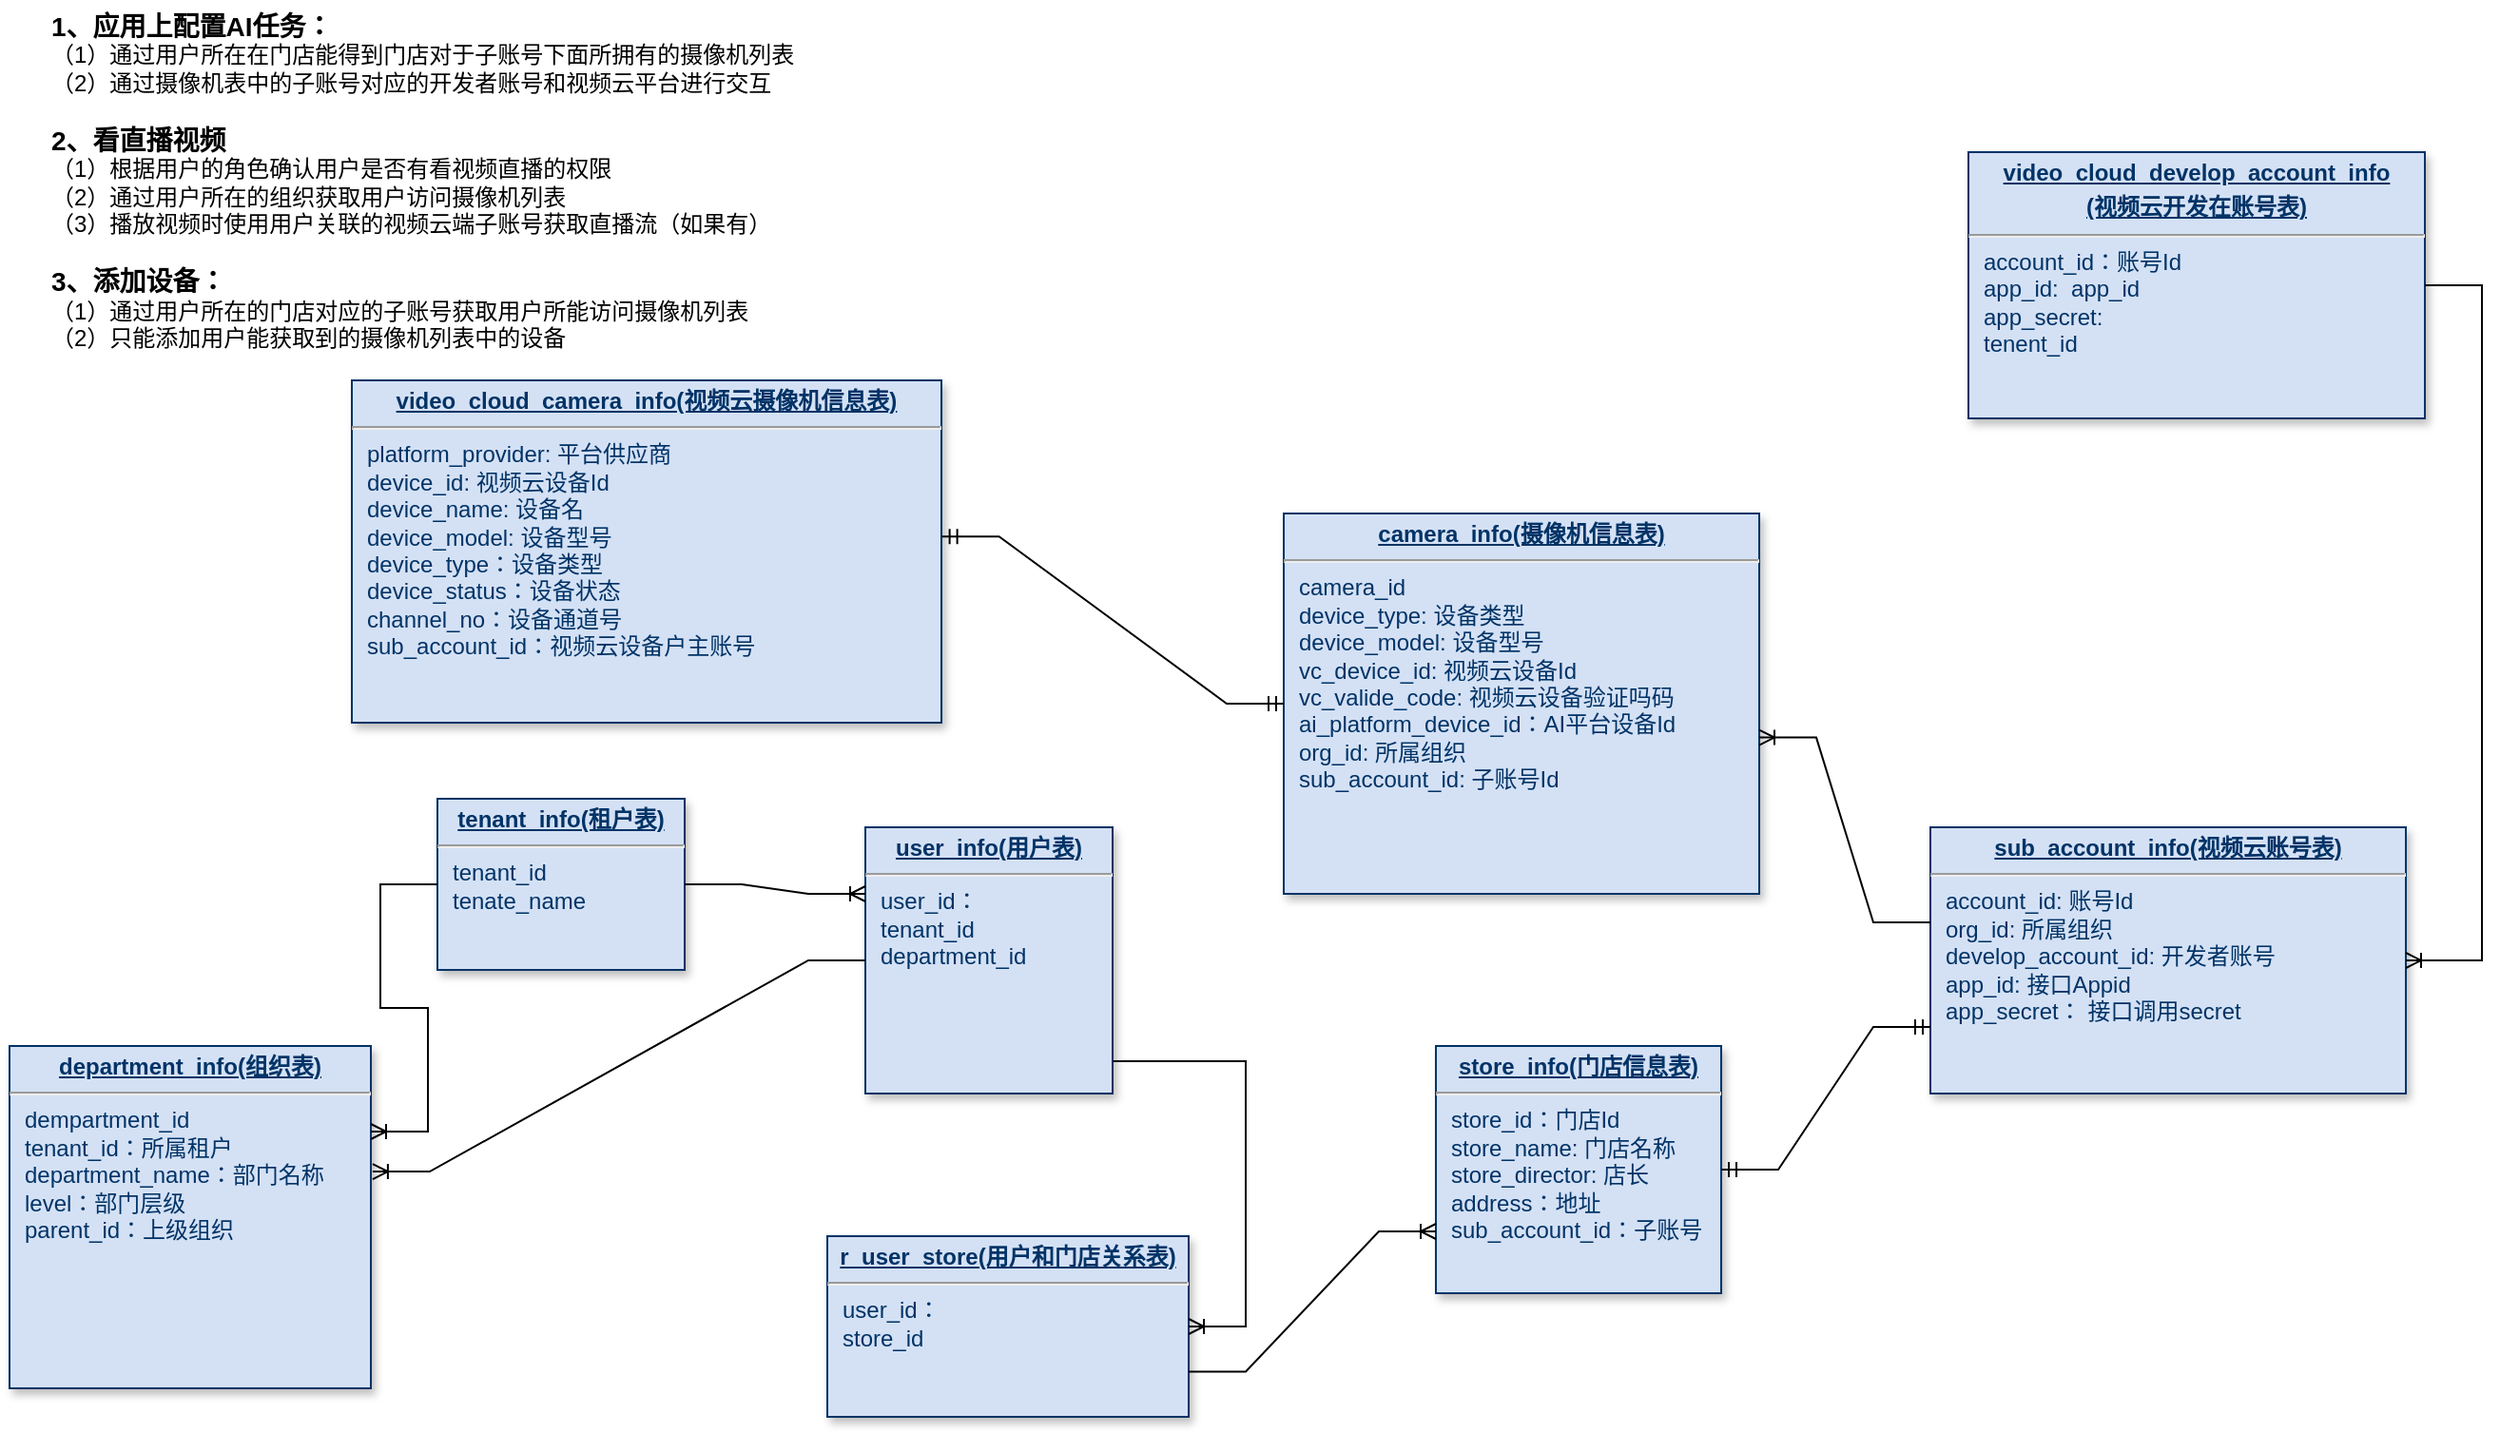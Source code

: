 <mxfile version="18.0.2" type="github" pages="6">
  <diagram name="设备管理E-R图" id="efa7a0a1-bf9b-a30e-e6df-94a7791c09e9">
    <mxGraphModel dx="1428" dy="896" grid="1" gridSize="10" guides="1" tooltips="1" connect="1" arrows="1" fold="1" page="1" pageScale="1" pageWidth="826" pageHeight="1169" background="none" math="0" shadow="0">
      <root>
        <mxCell id="0" />
        <mxCell id="1" parent="0" />
        <mxCell id="22" value="&lt;p style=&quot;margin: 0px; margin-top: 4px; text-align: center; text-decoration: underline;&quot;&gt;&lt;b&gt;department_info(组织表)&lt;/b&gt;&lt;/p&gt;&lt;hr&gt;&lt;p style=&quot;margin: 0px 0px 0px 8px;&quot;&gt;dempartment_id&lt;/p&gt;&lt;p style=&quot;margin: 0px 0px 0px 8px;&quot;&gt;tenant_id：所属租户&lt;/p&gt;&lt;p style=&quot;margin: 0px 0px 0px 8px;&quot;&gt;department_name：部门名称&lt;/p&gt;&lt;p style=&quot;margin: 0px 0px 0px 8px;&quot;&gt;level：部门层级&lt;/p&gt;&lt;p style=&quot;margin: 0px 0px 0px 8px;&quot;&gt;parent_id：上级组织&lt;/p&gt;&lt;p style=&quot;margin: 0px 0px 0px 8px;&quot;&gt;&lt;br&gt;&lt;/p&gt;" style="verticalAlign=top;align=left;overflow=fill;fontSize=12;fontFamily=Helvetica;html=1;strokeColor=#003366;shadow=1;fillColor=#D4E1F5;fontColor=#003366" parent="1" vertex="1">
          <mxGeometry x="30" y="560" width="190" height="180" as="geometry" />
        </mxCell>
        <mxCell id="29" value="&lt;p style=&quot;margin: 0px; margin-top: 4px; text-align: center; text-decoration: underline;&quot;&gt;&lt;b&gt;camera_info(摄像机信息表)&lt;/b&gt;&lt;/p&gt;&lt;hr&gt;&lt;p style=&quot;margin: 0px; margin-left: 8px;&quot;&gt;camera_id&lt;/p&gt;&lt;p style=&quot;margin: 0px; margin-left: 8px;&quot;&gt;device_type: 设备类型&lt;/p&gt;&lt;p style=&quot;margin: 0px; margin-left: 8px;&quot;&gt;device_model: 设备型号&lt;/p&gt;&lt;p style=&quot;margin: 0px; margin-left: 8px;&quot;&gt;&lt;span style=&quot;background-color: initial;&quot;&gt;vc_device_id: 视频云设备Id&lt;/span&gt;&lt;/p&gt;&lt;p style=&quot;margin: 0px; margin-left: 8px;&quot;&gt;vc_valide_code: 视频云设备验证吗码&lt;/p&gt;&lt;p style=&quot;margin: 0px; margin-left: 8px;&quot;&gt;ai_platform_device_id：AI平台设备Id&lt;/p&gt;&lt;p style=&quot;margin: 0px; margin-left: 8px;&quot;&gt;org_id: 所属组织&lt;/p&gt;&lt;p style=&quot;margin: 0px; margin-left: 8px;&quot;&gt;&lt;span style=&quot;background-color: initial;&quot;&gt;sub_account_id: 子账号Id&lt;/span&gt;&lt;br&gt;&lt;/p&gt;" style="verticalAlign=top;align=left;overflow=fill;fontSize=12;fontFamily=Helvetica;html=1;strokeColor=#003366;shadow=1;fillColor=#D4E1F5;fontColor=#003366" parent="1" vertex="1">
          <mxGeometry x="700" y="280" width="250" height="200" as="geometry" />
        </mxCell>
        <mxCell id="32" value="&lt;p style=&quot;margin: 0px; margin-top: 4px; text-align: center; text-decoration: underline;&quot;&gt;&lt;strong&gt;sub_account_info(视频云账号表)&lt;/strong&gt;&lt;/p&gt;&lt;hr&gt;&lt;p style=&quot;margin: 0px; margin-left: 8px;&quot;&gt;account_id: 账号Id&lt;/p&gt;&lt;p style=&quot;margin: 0px; margin-left: 8px;&quot;&gt;&lt;span style=&quot;background-color: initial;&quot;&gt;org_id: 所属组织&lt;/span&gt;&lt;br&gt;&lt;/p&gt;&lt;p style=&quot;margin: 0px; margin-left: 8px;&quot;&gt;develop_account_id: 开发者账号&lt;/p&gt;&lt;p style=&quot;margin: 0px; margin-left: 8px;&quot;&gt;&lt;span style=&quot;background-color: initial;&quot;&gt;app_id: 接口Appid&lt;/span&gt;&lt;br&gt;&lt;/p&gt;&lt;p style=&quot;margin: 0px; margin-left: 8px;&quot;&gt;app_secret： 接口调用secret&amp;nbsp;&lt;/p&gt;" style="verticalAlign=top;align=left;overflow=fill;fontSize=12;fontFamily=Helvetica;html=1;strokeColor=#003366;shadow=1;fillColor=#D4E1F5;fontColor=#003366" parent="1" vertex="1">
          <mxGeometry x="1040" y="445" width="250" height="140" as="geometry" />
        </mxCell>
        <mxCell id="33" value="&lt;p style=&quot;margin: 0px; margin-top: 4px; text-align: center; text-decoration: underline;&quot;&gt;&lt;b&gt;tenant_info(租户表)&lt;/b&gt;&lt;/p&gt;&lt;hr&gt;&lt;p style=&quot;margin: 0px; margin-left: 8px;&quot;&gt;&lt;span style=&quot;background-color: initial;&quot;&gt;tenant_id&lt;/span&gt;&lt;/p&gt;&lt;p style=&quot;margin: 0px; margin-left: 8px;&quot;&gt;tenate_name&lt;/p&gt;" style="verticalAlign=top;align=left;overflow=fill;fontSize=12;fontFamily=Helvetica;html=1;strokeColor=#003366;shadow=1;fillColor=#D4E1F5;fontColor=#003366" parent="1" vertex="1">
          <mxGeometry x="255" y="430" width="130" height="90" as="geometry" />
        </mxCell>
        <mxCell id="prPZOIEQMUcu1DBUgnGb-114" value="&lt;p style=&quot;margin: 0px; margin-top: 4px; text-align: center; text-decoration: underline;&quot;&gt;&lt;strong&gt;user_info(用户表)&lt;/strong&gt;&lt;/p&gt;&lt;hr&gt;&lt;p style=&quot;margin: 0px; margin-left: 8px;&quot;&gt;&lt;span style=&quot;background-color: initial;&quot;&gt;user_id：&lt;/span&gt;&lt;br&gt;&lt;/p&gt;&lt;p style=&quot;margin: 0px; margin-left: 8px;&quot;&gt;tenant_id&lt;/p&gt;&lt;p style=&quot;margin: 0px; margin-left: 8px;&quot;&gt;&lt;span style=&quot;background-color: initial;&quot;&gt;department_id&lt;/span&gt;&lt;/p&gt;&lt;p style=&quot;margin: 0px; margin-left: 8px;&quot;&gt;&lt;br&gt;&lt;/p&gt;" style="verticalAlign=top;align=left;overflow=fill;fontSize=12;fontFamily=Helvetica;html=1;strokeColor=#003366;shadow=1;fillColor=#D4E1F5;fontColor=#003366" parent="1" vertex="1">
          <mxGeometry x="480" y="445" width="130" height="140" as="geometry" />
        </mxCell>
        <mxCell id="prPZOIEQMUcu1DBUgnGb-116" value="&lt;p style=&quot;margin: 0px; margin-top: 4px; text-align: center; text-decoration: underline;&quot;&gt;&lt;strong&gt;video_cloud_develop_account_info&lt;/strong&gt;&lt;/p&gt;&lt;p style=&quot;margin: 0px; margin-top: 4px; text-align: center; text-decoration: underline;&quot;&gt;&lt;strong&gt;(视频云开发在账号表)&lt;/strong&gt;&lt;/p&gt;&lt;hr&gt;&lt;p style=&quot;margin: 0px; margin-left: 8px;&quot;&gt;account_id：账号Id&lt;/p&gt;&lt;p style=&quot;margin: 0px; margin-left: 8px;&quot;&gt;&lt;span style=&quot;background-color: initial;&quot;&gt;app_id:&amp;nbsp; app_id&lt;/span&gt;&lt;br&gt;&lt;/p&gt;&lt;p style=&quot;margin: 0px; margin-left: 8px;&quot;&gt;app_secret:&amp;nbsp;&lt;/p&gt;&lt;p style=&quot;margin: 0px; margin-left: 8px;&quot;&gt;tenent_id&lt;/p&gt;" style="verticalAlign=top;align=left;overflow=fill;fontSize=12;fontFamily=Helvetica;html=1;strokeColor=#003366;shadow=1;fillColor=#D4E1F5;fontColor=#003366" parent="1" vertex="1">
          <mxGeometry x="1060" y="90" width="240" height="140" as="geometry" />
        </mxCell>
        <mxCell id="prPZOIEQMUcu1DBUgnGb-117" value="&lt;font style=&quot;font-size: 14px;&quot;&gt;&lt;b&gt;1、应用上配置AI任务：&lt;/b&gt;&lt;br&gt;&lt;/font&gt;（1）通过用户所在在门店能得到门店对于子账号下面所拥有的摄像机列表&lt;br&gt;（2）通过摄像机表中的子账号对应的开发者账号和视频云平台进行交互&lt;br&gt;&lt;br&gt;&lt;font style=&quot;font-size: 14px;&quot;&gt;&lt;b&gt;2、看直播视频&lt;br&gt;&lt;/b&gt;&lt;/font&gt;（1）根据用户的角色确认用户是否有看视频直播的权限&lt;br&gt;（2）通过用户所在的组织获取用户访问摄像机列表&lt;br&gt;（3）播放视频时使用用户关联的视频云端子账号获取直播流（如果有）&lt;br&gt;&lt;br&gt;&lt;b&gt;&lt;font style=&quot;font-size: 14px;&quot;&gt;3、添加设备：&lt;/font&gt;&lt;/b&gt;&lt;br&gt;（1）通过用户所在的门店对应的子账号获取用户所能访问摄像机列表&lt;br&gt;（2）只能添加用户能获取到的摄像机列表中的设备" style="text;html=1;strokeColor=none;fillColor=none;align=left;verticalAlign=middle;whiteSpace=wrap;rounded=0;" parent="1" vertex="1">
          <mxGeometry x="50" y="10" width="540" height="190" as="geometry" />
        </mxCell>
        <mxCell id="prPZOIEQMUcu1DBUgnGb-118" value="&lt;p style=&quot;margin: 0px; margin-top: 4px; text-align: center; text-decoration: underline;&quot;&gt;&lt;b&gt;video_cloud_camera_info(视频云摄像机信息表)&lt;/b&gt;&lt;/p&gt;&lt;hr&gt;&lt;p style=&quot;margin: 0px; margin-left: 8px;&quot;&gt;platform_provider: 平台供应商&lt;/p&gt;&lt;p style=&quot;margin: 0px; margin-left: 8px;&quot;&gt;&lt;span style=&quot;background-color: initial;&quot;&gt;device_id: 视频云设备Id&lt;/span&gt;&lt;/p&gt;&lt;p style=&quot;margin: 0px; margin-left: 8px;&quot;&gt;device_name: 设备名&lt;/p&gt;&lt;p style=&quot;margin: 0px; margin-left: 8px;&quot;&gt;device_model: 设备型号&lt;/p&gt;&lt;p style=&quot;margin: 0px; margin-left: 8px;&quot;&gt;device_type：设备类型&lt;/p&gt;&lt;p style=&quot;margin: 0px; margin-left: 8px;&quot;&gt;device_status：设备状态&lt;/p&gt;&lt;p style=&quot;margin: 0px; margin-left: 8px;&quot;&gt;channel_no：设备通道号&lt;/p&gt;&lt;p style=&quot;margin: 0px 0px 0px 8px;&quot;&gt;&lt;span style=&quot;background-color: initial;&quot;&gt;sub_account_id：视频云设备户主账号&lt;/span&gt;&lt;br&gt;&lt;/p&gt;&lt;p style=&quot;margin: 0px; margin-left: 8px;&quot;&gt;&lt;br&gt;&lt;/p&gt;&lt;p style=&quot;margin: 0px; margin-left: 8px;&quot;&gt;&lt;br&gt;&lt;/p&gt;" style="verticalAlign=top;align=left;overflow=fill;fontSize=12;fontFamily=Helvetica;html=1;strokeColor=#003366;shadow=1;fillColor=#D4E1F5;fontColor=#003366" parent="1" vertex="1">
          <mxGeometry x="210" y="210" width="310" height="180" as="geometry" />
        </mxCell>
        <mxCell id="prPZOIEQMUcu1DBUgnGb-119" value="" style="edgeStyle=entityRelationEdgeStyle;fontSize=12;html=1;endArrow=ERmandOne;startArrow=ERmandOne;rounded=0;exitX=1.001;exitY=0.456;exitDx=0;exitDy=0;exitPerimeter=0;" parent="1" source="prPZOIEQMUcu1DBUgnGb-118" target="29" edge="1">
          <mxGeometry width="100" height="100" relative="1" as="geometry">
            <mxPoint x="720" y="750" as="sourcePoint" />
            <mxPoint x="820" y="650" as="targetPoint" />
          </mxGeometry>
        </mxCell>
        <mxCell id="8GgAKwCprTFVre6KFfDV-70" value="" style="edgeStyle=entityRelationEdgeStyle;fontSize=12;html=1;endArrow=ERoneToMany;rounded=0;fontColor=#000000;" parent="1" source="prPZOIEQMUcu1DBUgnGb-116" target="32" edge="1">
          <mxGeometry width="100" height="100" relative="1" as="geometry">
            <mxPoint x="720" y="730" as="sourcePoint" />
            <mxPoint x="820" y="630" as="targetPoint" />
          </mxGeometry>
        </mxCell>
        <mxCell id="8GgAKwCprTFVre6KFfDV-71" value="" style="edgeStyle=entityRelationEdgeStyle;fontSize=12;html=1;endArrow=ERoneToMany;rounded=0;fontColor=#000000;entryX=1;entryY=0.25;entryDx=0;entryDy=0;" parent="1" source="33" target="22" edge="1">
          <mxGeometry width="100" height="100" relative="1" as="geometry">
            <mxPoint x="780" y="1010" as="sourcePoint" />
            <mxPoint x="958.2" y="907.98" as="targetPoint" />
          </mxGeometry>
        </mxCell>
        <mxCell id="JkNPogsCPKpLKmXFPZ8Q-33" value="" style="edgeStyle=entityRelationEdgeStyle;fontSize=12;html=1;endArrow=ERoneToMany;rounded=0;fontColor=#000000;entryX=1.005;entryY=0.367;entryDx=0;entryDy=0;entryPerimeter=0;" parent="1" source="prPZOIEQMUcu1DBUgnGb-114" target="22" edge="1">
          <mxGeometry width="100" height="100" relative="1" as="geometry">
            <mxPoint x="580" y="685" as="sourcePoint" />
            <mxPoint x="680" y="490" as="targetPoint" />
          </mxGeometry>
        </mxCell>
        <mxCell id="JkNPogsCPKpLKmXFPZ8Q-36" value="" style="edgeStyle=entityRelationEdgeStyle;fontSize=12;html=1;endArrow=ERoneToMany;rounded=0;fontColor=#000000;exitX=0;exitY=0.357;exitDx=0;exitDy=0;entryX=1;entryY=0.589;entryDx=0;entryDy=0;exitPerimeter=0;entryPerimeter=0;" parent="1" source="32" target="29" edge="1">
          <mxGeometry width="100" height="100" relative="1" as="geometry">
            <mxPoint x="1090" y="510" as="sourcePoint" />
            <mxPoint x="1160" y="335" as="targetPoint" />
          </mxGeometry>
        </mxCell>
        <mxCell id="lnT_JMwce5iqp3XoTKiW-33" value="" style="edgeStyle=entityRelationEdgeStyle;fontSize=12;html=1;endArrow=ERoneToMany;rounded=0;entryX=0;entryY=0.25;entryDx=0;entryDy=0;" parent="1" source="33" target="prPZOIEQMUcu1DBUgnGb-114" edge="1">
          <mxGeometry width="100" height="100" relative="1" as="geometry">
            <mxPoint x="-20" y="610" as="sourcePoint" />
            <mxPoint x="80" y="510" as="targetPoint" />
          </mxGeometry>
        </mxCell>
        <mxCell id="1Mb29esnTBNyCgAncLfC-33" value="&lt;p style=&quot;margin: 0px; margin-top: 4px; text-align: center; text-decoration: underline;&quot;&gt;&lt;strong&gt;store_info(门店信息表)&lt;/strong&gt;&lt;/p&gt;&lt;hr&gt;&lt;p style=&quot;margin: 0px; margin-left: 8px;&quot;&gt;store_id：门店Id&lt;/p&gt;&lt;p style=&quot;margin: 0px; margin-left: 8px;&quot;&gt;store_name: 门店名称&lt;/p&gt;&lt;p style=&quot;margin: 0px; margin-left: 8px;&quot;&gt;store_director: 店长&lt;/p&gt;&lt;p style=&quot;margin: 0px; margin-left: 8px;&quot;&gt;address：地址&lt;/p&gt;&lt;p style=&quot;margin: 0px; margin-left: 8px;&quot;&gt;sub_account_id：子账号&lt;/p&gt;" style="verticalAlign=top;align=left;overflow=fill;fontSize=12;fontFamily=Helvetica;html=1;strokeColor=#003366;shadow=1;fillColor=#D4E1F5;fontColor=#003366" parent="1" vertex="1">
          <mxGeometry x="780" y="560" width="150" height="130" as="geometry" />
        </mxCell>
        <mxCell id="7lzsIe6lf6pwzxL6ax6v-33" value="&lt;p style=&quot;margin: 0px; margin-top: 4px; text-align: center; text-decoration: underline;&quot;&gt;&lt;strong&gt;r_user_store(用户和门店关系表)&lt;/strong&gt;&lt;/p&gt;&lt;hr&gt;&lt;p style=&quot;margin: 0px; margin-left: 8px;&quot;&gt;&lt;span style=&quot;background-color: initial;&quot;&gt;user_id：&lt;/span&gt;&lt;/p&gt;&lt;p style=&quot;margin: 0px; margin-left: 8px;&quot;&gt;&lt;span style=&quot;background-color: initial;&quot;&gt;store_id&lt;/span&gt;&lt;/p&gt;" style="verticalAlign=top;align=left;overflow=fill;fontSize=12;fontFamily=Helvetica;html=1;strokeColor=#003366;shadow=1;fillColor=#D4E1F5;fontColor=#003366" vertex="1" parent="1">
          <mxGeometry x="460" y="660" width="190" height="95" as="geometry" />
        </mxCell>
        <mxCell id="7lzsIe6lf6pwzxL6ax6v-35" value="" style="edgeStyle=entityRelationEdgeStyle;fontSize=12;html=1;endArrow=ERoneToMany;rounded=0;exitX=1.003;exitY=0.879;exitDx=0;exitDy=0;exitPerimeter=0;" edge="1" parent="1" source="prPZOIEQMUcu1DBUgnGb-114" target="7lzsIe6lf6pwzxL6ax6v-33">
          <mxGeometry width="100" height="100" relative="1" as="geometry">
            <mxPoint x="390" y="455" as="sourcePoint" />
            <mxPoint x="490" y="490" as="targetPoint" />
          </mxGeometry>
        </mxCell>
        <mxCell id="7lzsIe6lf6pwzxL6ax6v-36" value="" style="edgeStyle=entityRelationEdgeStyle;fontSize=12;html=1;endArrow=ERoneToMany;rounded=0;exitX=1;exitY=0.75;exitDx=0;exitDy=0;entryX=0;entryY=0.75;entryDx=0;entryDy=0;" edge="1" parent="1" source="7lzsIe6lf6pwzxL6ax6v-33" target="1Mb29esnTBNyCgAncLfC-33">
          <mxGeometry width="100" height="100" relative="1" as="geometry">
            <mxPoint x="620.39" y="578.06" as="sourcePoint" />
            <mxPoint x="660" y="717.5" as="targetPoint" />
          </mxGeometry>
        </mxCell>
        <mxCell id="7lzsIe6lf6pwzxL6ax6v-38" value="" style="edgeStyle=entityRelationEdgeStyle;fontSize=12;html=1;endArrow=ERmandOne;startArrow=ERmandOne;rounded=0;exitX=1;exitY=0.5;exitDx=0;exitDy=0;entryX=0;entryY=0.75;entryDx=0;entryDy=0;" edge="1" parent="1" source="1Mb29esnTBNyCgAncLfC-33" target="32">
          <mxGeometry width="100" height="100" relative="1" as="geometry">
            <mxPoint x="530.31" y="292.08" as="sourcePoint" />
            <mxPoint x="710" y="390" as="targetPoint" />
          </mxGeometry>
        </mxCell>
      </root>
    </mxGraphModel>
  </diagram>
  <diagram id="6DEA_Z37Xa1LU0Lx2vj2" name="设备操作流程">
    <mxGraphModel dx="1428" dy="896" grid="1" gridSize="10" guides="1" tooltips="1" connect="1" arrows="1" fold="1" page="1" pageScale="1" pageWidth="827" pageHeight="1169" math="0" shadow="0">
      <root>
        <mxCell id="0" />
        <mxCell id="1" parent="0" />
        <mxCell id="8P6WtkY7GEdGRMr7S4ZO-12" value="" style="rounded=0;whiteSpace=wrap;html=1;fontSize=14;dashed=1;" parent="1" vertex="1">
          <mxGeometry x="10" y="20" width="740" height="220" as="geometry" />
        </mxCell>
        <mxCell id="8P6WtkY7GEdGRMr7S4ZO-11" value="" style="edgeStyle=orthogonalEdgeStyle;rounded=0;orthogonalLoop=1;jettySize=auto;html=1;fontSize=14;" parent="1" source="8P6WtkY7GEdGRMr7S4ZO-2" target="8P6WtkY7GEdGRMr7S4ZO-6" edge="1">
          <mxGeometry relative="1" as="geometry" />
        </mxCell>
        <mxCell id="8P6WtkY7GEdGRMr7S4ZO-2" value="设备同步服务" style="rounded=1;whiteSpace=wrap;html=1;fontSize=14;" parent="1" vertex="1">
          <mxGeometry x="360" y="110" width="120" height="60" as="geometry" />
        </mxCell>
        <mxCell id="8P6WtkY7GEdGRMr7S4ZO-4" value="" style="edgeStyle=orthogonalEdgeStyle;rounded=0;orthogonalLoop=1;jettySize=auto;html=1;fontSize=14;" parent="1" source="8P6WtkY7GEdGRMr7S4ZO-3" target="8P6WtkY7GEdGRMr7S4ZO-2" edge="1">
          <mxGeometry relative="1" as="geometry" />
        </mxCell>
        <mxCell id="8P6WtkY7GEdGRMr7S4ZO-5" value="定时同步" style="edgeLabel;html=1;align=center;verticalAlign=middle;resizable=0;points=[];fontSize=14;" parent="8P6WtkY7GEdGRMr7S4ZO-4" vertex="1" connectable="0">
          <mxGeometry x="-0.072" y="1" relative="1" as="geometry">
            <mxPoint x="-69" y="1" as="offset" />
          </mxGeometry>
        </mxCell>
        <mxCell id="8P6WtkY7GEdGRMr7S4ZO-3" value="" style="points=[[0.145,0.145,0],[0.5,0,0],[0.855,0.145,0],[1,0.5,0],[0.855,0.855,0],[0.5,1,0],[0.145,0.855,0],[0,0.5,0]];shape=mxgraph.bpmn.event;html=1;verticalLabelPosition=bottom;labelBackgroundColor=#ffffff;verticalAlign=top;align=center;perimeter=ellipsePerimeter;outlineConnect=0;aspect=fixed;outline=standard;symbol=timer;fontSize=14;" parent="1" vertex="1">
          <mxGeometry x="50" y="170" width="50" height="50" as="geometry" />
        </mxCell>
        <mxCell id="8P6WtkY7GEdGRMr7S4ZO-6" value="摄像机同步表" style="shape=cylinder3;whiteSpace=wrap;html=1;boundedLbl=1;backgroundOutline=1;size=15;fontSize=14;" parent="1" vertex="1">
          <mxGeometry x="590" y="100" width="140" height="80" as="geometry" />
        </mxCell>
        <mxCell id="8P6WtkY7GEdGRMr7S4ZO-9" style="edgeStyle=orthogonalEdgeStyle;rounded=0;orthogonalLoop=1;jettySize=auto;html=1;exitX=1;exitY=0.5;exitDx=0;exitDy=0;exitPerimeter=0;entryX=0;entryY=0.5;entryDx=0;entryDy=0;fontSize=14;" parent="1" source="8P6WtkY7GEdGRMr7S4ZO-8" target="8P6WtkY7GEdGRMr7S4ZO-2" edge="1">
          <mxGeometry relative="1" as="geometry">
            <Array as="points">
              <mxPoint x="120" y="80" />
              <mxPoint x="230" y="80" />
              <mxPoint x="230" y="140" />
            </Array>
          </mxGeometry>
        </mxCell>
        <mxCell id="8P6WtkY7GEdGRMr7S4ZO-10" value="手工同步" style="edgeLabel;html=1;align=center;verticalAlign=middle;resizable=0;points=[];fontSize=14;" parent="8P6WtkY7GEdGRMr7S4ZO-9" vertex="1" connectable="0">
          <mxGeometry x="-0.664" y="1" relative="1" as="geometry">
            <mxPoint as="offset" />
          </mxGeometry>
        </mxCell>
        <mxCell id="8P6WtkY7GEdGRMr7S4ZO-8" value="Web页面" style="html=1;shape=mxgraph.infographic.ribbonSimple;notch1=20;notch2=0;align=center;verticalAlign=middle;fontSize=14;fontStyle=0;fillColor=#FFFFFF;flipH=0;spacingRight=0;spacingLeft=14;" parent="1" vertex="1">
          <mxGeometry x="30" y="60" width="90" height="40" as="geometry" />
        </mxCell>
        <mxCell id="8P6WtkY7GEdGRMr7S4ZO-14" value="设备信息同步流程" style="text;html=1;strokeColor=none;fillColor=none;align=center;verticalAlign=middle;whiteSpace=wrap;rounded=0;dashed=1;fontSize=14;fontColor=#7EA6E0;" parent="1" vertex="1">
          <mxGeometry x="280" y="20" width="180" height="40" as="geometry" />
        </mxCell>
        <mxCell id="Y3j7ugrH2uAdMdnh6kX6-3" value="" style="edgeStyle=orthogonalEdgeStyle;rounded=0;orthogonalLoop=1;jettySize=auto;html=1;fontSize=14;fontColor=#000000;" parent="1" source="8P6WtkY7GEdGRMr7S4ZO-15" target="8P6WtkY7GEdGRMr7S4ZO-17" edge="1">
          <mxGeometry relative="1" as="geometry" />
        </mxCell>
        <mxCell id="8P6WtkY7GEdGRMr7S4ZO-15" value="执行添加设备操作" style="rounded=1;whiteSpace=wrap;html=1;fontSize=14;" parent="1" vertex="1">
          <mxGeometry x="90" y="420" width="280" height="50" as="geometry" />
        </mxCell>
        <mxCell id="8P6WtkY7GEdGRMr7S4ZO-16" value="&lt;font color=&quot;#000000&quot;&gt;店长或管理员&lt;/font&gt;" style="shape=umlActor;verticalLabelPosition=bottom;verticalAlign=top;html=1;outlineConnect=0;fontSize=14;fontColor=#7EA6E0;" parent="1" vertex="1">
          <mxGeometry x="30" y="280" width="30" height="60" as="geometry" />
        </mxCell>
        <mxCell id="Y3j7ugrH2uAdMdnh6kX6-4" value="" style="edgeStyle=orthogonalEdgeStyle;rounded=0;orthogonalLoop=1;jettySize=auto;html=1;fontSize=14;fontColor=#000000;" parent="1" source="8P6WtkY7GEdGRMr7S4ZO-17" target="P5ymRtto2EQK2mSx_d3y-1" edge="1">
          <mxGeometry relative="1" as="geometry" />
        </mxCell>
        <mxCell id="8P6WtkY7GEdGRMr7S4ZO-17" value="根据用户所在门店获取获取子账号列表" style="rounded=1;whiteSpace=wrap;html=1;fontSize=14;" parent="1" vertex="1">
          <mxGeometry x="90" y="534.5" width="280" height="50" as="geometry" />
        </mxCell>
        <mxCell id="Y3j7ugrH2uAdMdnh6kX6-5" value="" style="edgeStyle=orthogonalEdgeStyle;rounded=0;orthogonalLoop=1;jettySize=auto;html=1;fontSize=14;fontColor=#000000;" parent="1" source="P5ymRtto2EQK2mSx_d3y-1" target="KdT8zTc7T3fG-2CvEBio-1" edge="1">
          <mxGeometry relative="1" as="geometry" />
        </mxCell>
        <mxCell id="P5ymRtto2EQK2mSx_d3y-1" value="获取子账号下的所有设备列表（从同步表中获取）" style="rounded=1;whiteSpace=wrap;html=1;fontSize=14;" parent="1" vertex="1">
          <mxGeometry x="105" y="640" width="250" height="50" as="geometry" />
        </mxCell>
        <mxCell id="Y3j7ugrH2uAdMdnh6kX6-2" value="" style="edgeStyle=orthogonalEdgeStyle;rounded=0;orthogonalLoop=1;jettySize=auto;html=1;fontSize=14;fontColor=#000000;" parent="1" source="P5ymRtto2EQK2mSx_d3y-2" target="8P6WtkY7GEdGRMr7S4ZO-15" edge="1">
          <mxGeometry relative="1" as="geometry" />
        </mxCell>
        <mxCell id="P5ymRtto2EQK2mSx_d3y-2" value="进入(选择)分店" style="rounded=1;whiteSpace=wrap;html=1;fontSize=14;" parent="1" vertex="1">
          <mxGeometry x="170" y="320" width="120" height="50" as="geometry" />
        </mxCell>
        <mxCell id="Y3j7ugrH2uAdMdnh6kX6-6" value="" style="edgeStyle=orthogonalEdgeStyle;rounded=0;orthogonalLoop=1;jettySize=auto;html=1;fontSize=14;fontColor=#000000;" parent="1" source="KdT8zTc7T3fG-2CvEBio-1" target="Y3j7ugrH2uAdMdnh6kX6-1" edge="1">
          <mxGeometry relative="1" as="geometry" />
        </mxCell>
        <mxCell id="KdT8zTc7T3fG-2CvEBio-1" value="过滤出还未添加的摄像机列表" style="rounded=1;whiteSpace=wrap;html=1;fontSize=14;" parent="1" vertex="1">
          <mxGeometry x="105" y="740" width="250" height="50" as="geometry" />
        </mxCell>
        <mxCell id="Y3j7ugrH2uAdMdnh6kX6-9" value="" style="edgeStyle=orthogonalEdgeStyle;rounded=0;orthogonalLoop=1;jettySize=auto;html=1;fontSize=14;fontColor=#000000;" parent="1" source="Y3j7ugrH2uAdMdnh6kX6-1" target="Y3j7ugrH2uAdMdnh6kX6-8" edge="1">
          <mxGeometry relative="1" as="geometry" />
        </mxCell>
        <mxCell id="Y3j7ugrH2uAdMdnh6kX6-1" value="修改设备信息，添加validecode" style="rounded=1;whiteSpace=wrap;html=1;fontSize=14;" parent="1" vertex="1">
          <mxGeometry x="105" y="840" width="250" height="50" as="geometry" />
        </mxCell>
        <mxCell id="Y3j7ugrH2uAdMdnh6kX6-12" value="" style="edgeStyle=orthogonalEdgeStyle;rounded=0;orthogonalLoop=1;jettySize=auto;html=1;fontSize=14;fontColor=#000000;" parent="1" source="Y3j7ugrH2uAdMdnh6kX6-8" target="Y3j7ugrH2uAdMdnh6kX6-11" edge="1">
          <mxGeometry relative="1" as="geometry" />
        </mxCell>
        <mxCell id="Y3j7ugrH2uAdMdnh6kX6-8" value="调用Nebula接口添加设备" style="rounded=1;whiteSpace=wrap;html=1;fontSize=14;" parent="1" vertex="1">
          <mxGeometry x="105" y="930" width="250" height="50" as="geometry" />
        </mxCell>
        <mxCell id="Y3j7ugrH2uAdMdnh6kX6-11" value="完成一个设备添加" style="rounded=1;whiteSpace=wrap;html=1;fontSize=14;" parent="1" vertex="1">
          <mxGeometry x="105" y="1020" width="250" height="50" as="geometry" />
        </mxCell>
        <mxCell id="zUv9AzyiuYPNvfsvIyoC-1" value="" style="edgeStyle=orthogonalEdgeStyle;rounded=0;orthogonalLoop=1;jettySize=auto;html=1;fontSize=14;fontColor=#000000;" parent="1" source="zUv9AzyiuYPNvfsvIyoC-2" target="zUv9AzyiuYPNvfsvIyoC-4" edge="1">
          <mxGeometry relative="1" as="geometry" />
        </mxCell>
        <mxCell id="zUv9AzyiuYPNvfsvIyoC-2" value="获取任务下的摄像机列表" style="rounded=1;whiteSpace=wrap;html=1;fontSize=14;" parent="1" vertex="1">
          <mxGeometry x="510" y="400" width="280" height="50" as="geometry" />
        </mxCell>
        <mxCell id="zUv9AzyiuYPNvfsvIyoC-3" value="" style="edgeStyle=orthogonalEdgeStyle;rounded=0;orthogonalLoop=1;jettySize=auto;html=1;fontSize=14;fontColor=#000000;entryX=0.5;entryY=0;entryDx=0;entryDy=0;" parent="1" source="zUv9AzyiuYPNvfsvIyoC-4" target="zUv9AzyiuYPNvfsvIyoC-17" edge="1">
          <mxGeometry relative="1" as="geometry">
            <mxPoint x="650" y="600" as="targetPoint" />
          </mxGeometry>
        </mxCell>
        <mxCell id="zUv9AzyiuYPNvfsvIyoC-4" value="从缓存中获取accessToken和直播地址" style="rounded=1;whiteSpace=wrap;html=1;fontSize=14;" parent="1" vertex="1">
          <mxGeometry x="510" y="500" width="280" height="50" as="geometry" />
        </mxCell>
        <mxCell id="zUv9AzyiuYPNvfsvIyoC-5" value="" style="edgeStyle=orthogonalEdgeStyle;rounded=0;orthogonalLoop=1;jettySize=auto;html=1;fontSize=14;fontColor=#000000;exitX=0.5;exitY=1;exitDx=0;exitDy=0;entryX=0.5;entryY=0;entryDx=0;entryDy=0;" parent="1" source="zUv9AzyiuYPNvfsvIyoC-17" target="zUv9AzyiuYPNvfsvIyoC-22" edge="1">
          <mxGeometry relative="1" as="geometry">
            <mxPoint x="650" y="650" as="sourcePoint" />
          </mxGeometry>
        </mxCell>
        <mxCell id="zUv9AzyiuYPNvfsvIyoC-7" value="" style="edgeStyle=orthogonalEdgeStyle;rounded=0;orthogonalLoop=1;jettySize=auto;html=1;fontSize=14;fontColor=#000000;" parent="1" source="zUv9AzyiuYPNvfsvIyoC-8" target="zUv9AzyiuYPNvfsvIyoC-2" edge="1">
          <mxGeometry relative="1" as="geometry" />
        </mxCell>
        <mxCell id="zUv9AzyiuYPNvfsvIyoC-8" value="启动AI任务" style="rounded=1;whiteSpace=wrap;html=1;fontSize=14;" parent="1" vertex="1">
          <mxGeometry x="590" y="300" width="120" height="50" as="geometry" />
        </mxCell>
        <mxCell id="zUv9AzyiuYPNvfsvIyoC-9" value="" style="edgeStyle=orthogonalEdgeStyle;rounded=0;orthogonalLoop=1;jettySize=auto;html=1;fontSize=14;fontColor=#000000;" parent="1" source="zUv9AzyiuYPNvfsvIyoC-10" target="zUv9AzyiuYPNvfsvIyoC-12" edge="1">
          <mxGeometry relative="1" as="geometry" />
        </mxCell>
        <mxCell id="zUv9AzyiuYPNvfsvIyoC-27" value="" style="edgeStyle=orthogonalEdgeStyle;rounded=0;orthogonalLoop=1;jettySize=auto;html=1;fontSize=14;fontColor=#000000;exitX=1;exitY=0.5;exitDx=0;exitDy=0;" parent="1" source="zUv9AzyiuYPNvfsvIyoC-22" target="zUv9AzyiuYPNvfsvIyoC-26" edge="1">
          <mxGeometry relative="1" as="geometry" />
        </mxCell>
        <mxCell id="zUv9AzyiuYPNvfsvIyoC-10" value="抓拍图片" style="rounded=1;whiteSpace=wrap;html=1;fontSize=14;" parent="1" vertex="1">
          <mxGeometry x="525" y="840" width="250" height="50" as="geometry" />
        </mxCell>
        <mxCell id="zUv9AzyiuYPNvfsvIyoC-12" value="调用Nebula接口解析图片" style="rounded=1;whiteSpace=wrap;html=1;fontSize=14;" parent="1" vertex="1">
          <mxGeometry x="525" y="940" width="250" height="50" as="geometry" />
        </mxCell>
        <mxCell id="zUv9AzyiuYPNvfsvIyoC-13" value="" style="edgeStyle=orthogonalEdgeStyle;rounded=0;orthogonalLoop=1;jettySize=auto;html=1;fontSize=14;fontColor=#000000;" parent="1" source="zUv9AzyiuYPNvfsvIyoC-12" target="zUv9AzyiuYPNvfsvIyoC-15" edge="1">
          <mxGeometry relative="1" as="geometry">
            <mxPoint x="650" y="1130" as="sourcePoint" />
            <Array as="points">
              <mxPoint x="650" y="1130" />
              <mxPoint x="795" y="1130" />
            </Array>
          </mxGeometry>
        </mxCell>
        <mxCell id="zUv9AzyiuYPNvfsvIyoC-15" value="分析结构化数据" style="rounded=1;whiteSpace=wrap;html=1;fontSize=14;" parent="1" vertex="1">
          <mxGeometry x="670" y="1180" width="250" height="50" as="geometry" />
        </mxCell>
        <mxCell id="zUv9AzyiuYPNvfsvIyoC-21" value="" style="edgeStyle=orthogonalEdgeStyle;rounded=0;orthogonalLoop=1;jettySize=auto;html=1;fontSize=14;fontColor=#000000;" parent="1" source="zUv9AzyiuYPNvfsvIyoC-16" target="zUv9AzyiuYPNvfsvIyoC-20" edge="1">
          <mxGeometry relative="1" as="geometry" />
        </mxCell>
        <mxCell id="zUv9AzyiuYPNvfsvIyoC-16" value="&lt;meta charset=&quot;utf-8&quot;&gt;&lt;span style=&quot;color: rgb(0, 0, 0); font-family: Helvetica; font-size: 14px; font-style: normal; font-variant-ligatures: normal; font-variant-caps: normal; font-weight: 400; letter-spacing: normal; orphans: 2; text-align: center; text-indent: 0px; text-transform: none; widows: 2; word-spacing: 0px; -webkit-text-stroke-width: 0px; background-color: rgb(248, 249, 250); text-decoration-thickness: initial; text-decoration-style: initial; text-decoration-color: initial; float: none; display: inline !important;&quot;&gt;获取摄像机的开发者账号及接口访问appid和appSecret&lt;/span&gt;" style="rounded=1;whiteSpace=wrap;html=1;fontSize=14;" parent="1" vertex="1">
          <mxGeometry x="810" y="605" width="250" height="50" as="geometry" />
        </mxCell>
        <mxCell id="zUv9AzyiuYPNvfsvIyoC-19" value="" style="edgeStyle=orthogonalEdgeStyle;rounded=0;orthogonalLoop=1;jettySize=auto;html=1;fontSize=14;fontColor=#000000;" parent="1" source="zUv9AzyiuYPNvfsvIyoC-17" target="zUv9AzyiuYPNvfsvIyoC-16" edge="1">
          <mxGeometry relative="1" as="geometry" />
        </mxCell>
        <mxCell id="zUv9AzyiuYPNvfsvIyoC-17" value="accessToken和视频流地址是否过期" style="rhombus;whiteSpace=wrap;html=1;fontSize=14;fontColor=#000000;" parent="1" vertex="1">
          <mxGeometry x="545" y="600" width="210" height="60" as="geometry" />
        </mxCell>
        <mxCell id="zUv9AzyiuYPNvfsvIyoC-20" value="&lt;span style=&quot;color: rgb(0, 0, 0); font-family: Helvetica; font-size: 14px; font-style: normal; font-variant-ligatures: normal; font-variant-caps: normal; font-weight: 400; letter-spacing: normal; orphans: 2; text-align: center; text-indent: 0px; text-transform: none; widows: 2; word-spacing: 0px; -webkit-text-stroke-width: 0px; background-color: rgb(248, 249, 250); text-decoration-thickness: initial; text-decoration-style: initial; text-decoration-color: initial; float: none; display: inline !important;&quot;&gt;更新accessToken&lt;/span&gt;" style="rounded=1;whiteSpace=wrap;html=1;fontSize=14;" parent="1" vertex="1">
          <mxGeometry x="1110" y="605" width="160" height="50" as="geometry" />
        </mxCell>
        <mxCell id="zUv9AzyiuYPNvfsvIyoC-22" value="基于图片分析？" style="rhombus;whiteSpace=wrap;html=1;fontSize=14;fontColor=#000000;" parent="1" vertex="1">
          <mxGeometry x="544" y="730" width="210" height="60" as="geometry" />
        </mxCell>
        <mxCell id="zUv9AzyiuYPNvfsvIyoC-23" value="" style="edgeStyle=orthogonalEdgeStyle;rounded=0;orthogonalLoop=1;jettySize=auto;html=1;fontSize=14;fontColor=#000000;entryX=0.5;entryY=0;entryDx=0;entryDy=0;" parent="1" target="zUv9AzyiuYPNvfsvIyoC-10" edge="1">
          <mxGeometry relative="1" as="geometry">
            <mxPoint x="650" y="790" as="sourcePoint" />
            <mxPoint x="660" y="740" as="targetPoint" />
          </mxGeometry>
        </mxCell>
        <mxCell id="zUv9AzyiuYPNvfsvIyoC-30" value="" style="edgeStyle=orthogonalEdgeStyle;rounded=0;orthogonalLoop=1;jettySize=auto;html=1;fontSize=14;fontColor=#000000;" parent="1" source="zUv9AzyiuYPNvfsvIyoC-26" target="zUv9AzyiuYPNvfsvIyoC-28" edge="1">
          <mxGeometry relative="1" as="geometry" />
        </mxCell>
        <mxCell id="zUv9AzyiuYPNvfsvIyoC-26" value="拉取直播流推送视频流" style="rounded=1;whiteSpace=wrap;html=1;fontSize=14;" parent="1" vertex="1">
          <mxGeometry x="860" y="840" width="250" height="50" as="geometry" />
        </mxCell>
        <mxCell id="zUv9AzyiuYPNvfsvIyoC-31" value="" style="edgeStyle=orthogonalEdgeStyle;rounded=0;orthogonalLoop=1;jettySize=auto;html=1;fontSize=14;fontColor=#000000;" parent="1" source="zUv9AzyiuYPNvfsvIyoC-28" target="zUv9AzyiuYPNvfsvIyoC-29" edge="1">
          <mxGeometry relative="1" as="geometry" />
        </mxCell>
        <mxCell id="zUv9AzyiuYPNvfsvIyoC-28" value="启动任务" style="rounded=1;whiteSpace=wrap;html=1;fontSize=14;" parent="1" vertex="1">
          <mxGeometry x="860" y="940" width="250" height="50" as="geometry" />
        </mxCell>
        <mxCell id="zUv9AzyiuYPNvfsvIyoC-29" value="订阅分析结果" style="rounded=1;whiteSpace=wrap;html=1;fontSize=14;" parent="1" vertex="1">
          <mxGeometry x="860" y="1030" width="250" height="50" as="geometry" />
        </mxCell>
        <mxCell id="zUv9AzyiuYPNvfsvIyoC-32" value="" style="edgeStyle=orthogonalEdgeStyle;rounded=0;orthogonalLoop=1;jettySize=auto;html=1;fontSize=14;fontColor=#000000;exitX=0.5;exitY=1;exitDx=0;exitDy=0;entryX=0.621;entryY=-0.029;entryDx=0;entryDy=0;entryPerimeter=0;" parent="1" source="zUv9AzyiuYPNvfsvIyoC-29" target="zUv9AzyiuYPNvfsvIyoC-15" edge="1">
          <mxGeometry relative="1" as="geometry">
            <mxPoint x="660" y="1050" as="sourcePoint" />
            <mxPoint x="805" y="1260" as="targetPoint" />
          </mxGeometry>
        </mxCell>
      </root>
    </mxGraphModel>
  </diagram>
  <diagram id="9fchHb3zOBI4nuRs43fC" name="缓存视频片段">
    <mxGraphModel dx="1428" dy="896" grid="1" gridSize="10" guides="1" tooltips="1" connect="1" arrows="1" fold="1" page="1" pageScale="1" pageWidth="827" pageHeight="1169" math="0" shadow="0">
      <root>
        <mxCell id="0" />
        <mxCell id="1" parent="0" />
        <mxCell id="_GYjczwFpr1CH4U-oiK9-1" value="视频处理流程" style="swimlane;html=1;childLayout=stackLayout;startSize=20;rounded=0;shadow=0;labelBackgroundColor=none;strokeWidth=1;fontFamily=Verdana;fontSize=8;align=center;" vertex="1" parent="1">
          <mxGeometry x="14" y="90" width="800" height="595" as="geometry" />
        </mxCell>
        <mxCell id="_GYjczwFpr1CH4U-oiK9-2" value="视频云" style="swimlane;html=1;startSize=20;" vertex="1" parent="_GYjczwFpr1CH4U-oiK9-1">
          <mxGeometry y="20" width="160" height="575" as="geometry" />
        </mxCell>
        <mxCell id="_GYjczwFpr1CH4U-oiK9-3" value="API接口" style="rounded=1;whiteSpace=wrap;html=1;shadow=0;labelBackgroundColor=none;strokeWidth=1;fontFamily=Verdana;fontSize=8;align=center;" vertex="1" parent="_GYjczwFpr1CH4U-oiK9-2">
          <mxGeometry x="65" y="53" width="30" height="390" as="geometry" />
        </mxCell>
        <mxCell id="_GYjczwFpr1CH4U-oiK9-4" value="视频处理服务" style="swimlane;html=1;startSize=20;" vertex="1" parent="_GYjczwFpr1CH4U-oiK9-1">
          <mxGeometry x="160" y="20" width="160" height="575" as="geometry" />
        </mxCell>
        <mxCell id="_GYjczwFpr1CH4U-oiK9-5" value="" style="edgeStyle=orthogonalEdgeStyle;rounded=0;orthogonalLoop=1;jettySize=auto;html=1;" edge="1" parent="_GYjczwFpr1CH4U-oiK9-4" source="_GYjczwFpr1CH4U-oiK9-6" target="_GYjczwFpr1CH4U-oiK9-8">
          <mxGeometry relative="1" as="geometry" />
        </mxCell>
        <mxCell id="_GYjczwFpr1CH4U-oiK9-6" value="启动视频流处理任务" style="rounded=1;whiteSpace=wrap;html=1;shadow=0;labelBackgroundColor=none;strokeWidth=1;fontFamily=Verdana;fontSize=8;align=center;" vertex="1" parent="_GYjczwFpr1CH4U-oiK9-4">
          <mxGeometry x="30" y="60" width="100" height="40" as="geometry" />
        </mxCell>
        <mxCell id="_GYjczwFpr1CH4U-oiK9-7" value="" style="edgeStyle=orthogonalEdgeStyle;rounded=0;orthogonalLoop=1;jettySize=auto;html=1;" edge="1" parent="_GYjczwFpr1CH4U-oiK9-4" source="_GYjczwFpr1CH4U-oiK9-8" target="_GYjczwFpr1CH4U-oiK9-10">
          <mxGeometry relative="1" as="geometry" />
        </mxCell>
        <mxCell id="_GYjczwFpr1CH4U-oiK9-8" value="获取播放地址" style="rounded=1;whiteSpace=wrap;html=1;shadow=0;labelBackgroundColor=none;strokeWidth=1;fontFamily=Verdana;fontSize=8;align=center;" vertex="1" parent="_GYjczwFpr1CH4U-oiK9-4">
          <mxGeometry x="30" y="140" width="100" height="40" as="geometry" />
        </mxCell>
        <mxCell id="_GYjczwFpr1CH4U-oiK9-9" value="" style="edgeStyle=orthogonalEdgeStyle;rounded=0;orthogonalLoop=1;jettySize=auto;html=1;" edge="1" parent="_GYjczwFpr1CH4U-oiK9-4" source="_GYjczwFpr1CH4U-oiK9-10" target="_GYjczwFpr1CH4U-oiK9-14">
          <mxGeometry relative="1" as="geometry" />
        </mxCell>
        <mxCell id="_GYjczwFpr1CH4U-oiK9-10" value="播放视频缓存视频片段" style="rounded=1;whiteSpace=wrap;html=1;shadow=0;labelBackgroundColor=none;strokeWidth=1;fontFamily=Verdana;fontSize=8;align=center;" vertex="1" parent="_GYjczwFpr1CH4U-oiK9-4">
          <mxGeometry x="30" y="220" width="100" height="40" as="geometry" />
        </mxCell>
        <mxCell id="_GYjczwFpr1CH4U-oiK9-11" value="" style="edgeStyle=orthogonalEdgeStyle;rounded=0;orthogonalLoop=1;jettySize=auto;html=1;endArrow=classicThin;endFill=1;" edge="1" parent="_GYjczwFpr1CH4U-oiK9-4" source="_GYjczwFpr1CH4U-oiK9-12" target="_GYjczwFpr1CH4U-oiK9-16">
          <mxGeometry relative="1" as="geometry" />
        </mxCell>
        <mxCell id="_GYjczwFpr1CH4U-oiK9-12" value="视频流文件格式及编码转换" style="rounded=1;whiteSpace=wrap;html=1;shadow=0;labelBackgroundColor=none;strokeWidth=1;fontFamily=Verdana;fontSize=8;align=center;" vertex="1" parent="_GYjczwFpr1CH4U-oiK9-4">
          <mxGeometry x="30" y="365" width="100" height="40" as="geometry" />
        </mxCell>
        <mxCell id="_GYjczwFpr1CH4U-oiK9-13" value="" style="edgeStyle=orthogonalEdgeStyle;rounded=0;orthogonalLoop=1;jettySize=auto;html=1;" edge="1" parent="_GYjczwFpr1CH4U-oiK9-4" source="_GYjczwFpr1CH4U-oiK9-14" target="_GYjczwFpr1CH4U-oiK9-12">
          <mxGeometry relative="1" as="geometry" />
        </mxCell>
        <mxCell id="_GYjczwFpr1CH4U-oiK9-14" value="保存视频片段文件" style="rounded=1;whiteSpace=wrap;html=1;shadow=0;labelBackgroundColor=none;strokeWidth=1;fontFamily=Verdana;fontSize=8;align=center;" vertex="1" parent="_GYjczwFpr1CH4U-oiK9-4">
          <mxGeometry x="30" y="290" width="100" height="40" as="geometry" />
        </mxCell>
        <mxCell id="_GYjczwFpr1CH4U-oiK9-15" value="" style="edgeStyle=orthogonalEdgeStyle;rounded=0;orthogonalLoop=1;jettySize=auto;html=1;endArrow=classicThin;endFill=1;" edge="1" parent="_GYjczwFpr1CH4U-oiK9-4" source="_GYjczwFpr1CH4U-oiK9-16" target="_GYjczwFpr1CH4U-oiK9-17">
          <mxGeometry relative="1" as="geometry" />
        </mxCell>
        <mxCell id="_GYjczwFpr1CH4U-oiK9-16" value="将mp4文件推送至rtsp流服务器" style="rounded=1;whiteSpace=wrap;html=1;shadow=0;labelBackgroundColor=none;strokeWidth=1;fontFamily=Verdana;fontSize=8;align=center;" vertex="1" parent="_GYjczwFpr1CH4U-oiK9-4">
          <mxGeometry x="30" y="440" width="100" height="40" as="geometry" />
        </mxCell>
        <mxCell id="_GYjczwFpr1CH4U-oiK9-17" value="通知任务管理服务" style="rounded=1;whiteSpace=wrap;html=1;shadow=0;labelBackgroundColor=none;strokeWidth=1;fontFamily=Verdana;fontSize=8;align=center;" vertex="1" parent="_GYjczwFpr1CH4U-oiK9-4">
          <mxGeometry x="30" y="510" width="100" height="40" as="geometry" />
        </mxCell>
        <mxCell id="_GYjczwFpr1CH4U-oiK9-18" value="任务管理服务" style="swimlane;html=1;startSize=20;" vertex="1" parent="_GYjczwFpr1CH4U-oiK9-1">
          <mxGeometry x="320" y="20" width="160" height="575" as="geometry" />
        </mxCell>
        <mxCell id="_GYjczwFpr1CH4U-oiK9-19" value="触发指定设备分析任务" style="rounded=1;whiteSpace=wrap;html=1;shadow=0;labelBackgroundColor=none;strokeWidth=1;fontFamily=Verdana;fontSize=8;align=center;" vertex="1" parent="_GYjczwFpr1CH4U-oiK9-18">
          <mxGeometry x="40" y="60" width="100" height="40" as="geometry" />
        </mxCell>
        <mxCell id="_GYjczwFpr1CH4U-oiK9-20" value="" style="edgeStyle=orthogonalEdgeStyle;rounded=0;orthogonalLoop=1;jettySize=auto;html=1;endArrow=classicThin;endFill=1;strokeColor=#000000;" edge="1" parent="_GYjczwFpr1CH4U-oiK9-18" source="_GYjczwFpr1CH4U-oiK9-21" target="_GYjczwFpr1CH4U-oiK9-22">
          <mxGeometry relative="1" as="geometry" />
        </mxCell>
        <mxCell id="_GYjczwFpr1CH4U-oiK9-21" value="接到新视频流请求" style="rounded=1;whiteSpace=wrap;html=1;shadow=0;labelBackgroundColor=none;strokeWidth=1;fontFamily=Verdana;fontSize=8;align=center;" vertex="1" parent="_GYjczwFpr1CH4U-oiK9-18">
          <mxGeometry x="20" y="190" width="120" height="40" as="geometry" />
        </mxCell>
        <mxCell id="_GYjczwFpr1CH4U-oiK9-22" value="调用Nebula接口启动分析任务" style="rounded=1;whiteSpace=wrap;html=1;shadow=0;labelBackgroundColor=none;strokeWidth=1;fontFamily=Verdana;fontSize=8;align=center;" vertex="1" parent="_GYjczwFpr1CH4U-oiK9-18">
          <mxGeometry x="20" y="260" width="120" height="40" as="geometry" />
        </mxCell>
        <mxCell id="_GYjczwFpr1CH4U-oiK9-23" value="RTSP视频流服务器" style="swimlane;html=1;startSize=20;" vertex="1" parent="_GYjczwFpr1CH4U-oiK9-1">
          <mxGeometry x="480" y="20" width="160" height="575" as="geometry" />
        </mxCell>
        <mxCell id="_GYjczwFpr1CH4U-oiK9-24" value="rtsp视频流" style="shape=document;whiteSpace=wrap;html=1;boundedLbl=1;" vertex="1" parent="_GYjczwFpr1CH4U-oiK9-23">
          <mxGeometry x="34" y="385" width="82" height="80" as="geometry" />
        </mxCell>
        <mxCell id="_GYjczwFpr1CH4U-oiK9-25" value="" style="endArrow=classic;html=1;rounded=0;entryX=1;entryY=0.5;entryDx=0;entryDy=0;exitX=0;exitY=0.5;exitDx=0;exitDy=0;" edge="1" parent="_GYjczwFpr1CH4U-oiK9-1" source="_GYjczwFpr1CH4U-oiK9-19" target="_GYjczwFpr1CH4U-oiK9-6">
          <mxGeometry width="50" height="50" relative="1" as="geometry">
            <mxPoint x="440" y="390" as="sourcePoint" />
            <mxPoint x="490" y="340" as="targetPoint" />
          </mxGeometry>
        </mxCell>
        <mxCell id="_GYjczwFpr1CH4U-oiK9-26" value="" style="endArrow=classic;html=1;rounded=0;exitX=0;exitY=0.25;exitDx=0;exitDy=0;entryX=1;entryY=0.25;entryDx=0;entryDy=0;" edge="1" parent="_GYjczwFpr1CH4U-oiK9-1" source="_GYjczwFpr1CH4U-oiK9-8" target="_GYjczwFpr1CH4U-oiK9-3">
          <mxGeometry width="50" height="50" relative="1" as="geometry">
            <mxPoint x="440" y="390" as="sourcePoint" />
            <mxPoint x="100" y="170" as="targetPoint" />
          </mxGeometry>
        </mxCell>
        <mxCell id="_GYjczwFpr1CH4U-oiK9-27" value="" style="endArrow=classicThin;dashed=1;html=1;rounded=0;exitX=0.959;exitY=0.299;exitDx=0;exitDy=0;exitPerimeter=0;entryX=0;entryY=0.75;entryDx=0;entryDy=0;endFill=1;" edge="1" parent="_GYjczwFpr1CH4U-oiK9-1" source="_GYjczwFpr1CH4U-oiK9-3" target="_GYjczwFpr1CH4U-oiK9-8">
          <mxGeometry width="50" height="50" relative="1" as="geometry">
            <mxPoint x="440" y="390" as="sourcePoint" />
            <mxPoint x="490" y="340" as="targetPoint" />
          </mxGeometry>
        </mxCell>
        <mxCell id="_GYjczwFpr1CH4U-oiK9-28" style="edgeStyle=orthogonalEdgeStyle;rounded=0;orthogonalLoop=1;jettySize=auto;html=1;entryX=0;entryY=0.5;entryDx=0;entryDy=0;endArrow=classicThin;endFill=1;dashed=1;dashPattern=1 1;strokeColor=#FF9999;" edge="1" parent="_GYjczwFpr1CH4U-oiK9-1" source="_GYjczwFpr1CH4U-oiK9-16" target="_GYjczwFpr1CH4U-oiK9-24">
          <mxGeometry relative="1" as="geometry" />
        </mxCell>
        <mxCell id="_GYjczwFpr1CH4U-oiK9-29" style="edgeStyle=orthogonalEdgeStyle;rounded=0;orthogonalLoop=1;jettySize=auto;html=1;exitX=1;exitY=0.5;exitDx=0;exitDy=0;entryX=0;entryY=0.5;entryDx=0;entryDy=0;endArrow=classicThin;endFill=1;" edge="1" parent="_GYjczwFpr1CH4U-oiK9-1" source="_GYjczwFpr1CH4U-oiK9-17" target="_GYjczwFpr1CH4U-oiK9-21">
          <mxGeometry relative="1" as="geometry" />
        </mxCell>
        <mxCell id="_GYjczwFpr1CH4U-oiK9-30" value="" style="endArrow=classic;html=1;rounded=0;strokeColor=#000000;exitX=1;exitY=0.5;exitDx=0;exitDy=0;entryX=0;entryY=0.5;entryDx=0;entryDy=0;" edge="1" parent="_GYjczwFpr1CH4U-oiK9-1" source="_GYjczwFpr1CH4U-oiK9-22" target="_GYjczwFpr1CH4U-oiK9-33">
          <mxGeometry width="50" height="50" relative="1" as="geometry">
            <mxPoint x="440" y="390" as="sourcePoint" />
            <mxPoint x="704.79" y="300.4" as="targetPoint" />
          </mxGeometry>
        </mxCell>
        <mxCell id="_GYjczwFpr1CH4U-oiK9-31" value="Nebula" style="swimlane;html=1;startSize=20;" vertex="1" parent="_GYjczwFpr1CH4U-oiK9-1">
          <mxGeometry x="640" y="20" width="160" height="575" as="geometry" />
        </mxCell>
        <mxCell id="_GYjczwFpr1CH4U-oiK9-32" value="" style="edgeStyle=orthogonalEdgeStyle;rounded=0;orthogonalLoop=1;jettySize=auto;html=1;endArrow=classicThin;endFill=1;strokeColor=#000000;" edge="1" parent="_GYjczwFpr1CH4U-oiK9-31" source="_GYjczwFpr1CH4U-oiK9-33" target="_GYjczwFpr1CH4U-oiK9-34">
          <mxGeometry relative="1" as="geometry" />
        </mxCell>
        <mxCell id="_GYjczwFpr1CH4U-oiK9-33" value="任务启动接口" style="rounded=1;whiteSpace=wrap;html=1;shadow=0;labelBackgroundColor=none;strokeWidth=1;fontFamily=Verdana;fontSize=8;align=center;" vertex="1" parent="_GYjczwFpr1CH4U-oiK9-31">
          <mxGeometry x="20" y="260" width="120" height="40" as="geometry" />
        </mxCell>
        <mxCell id="_GYjczwFpr1CH4U-oiK9-34" value="视频分析任务" style="rounded=1;whiteSpace=wrap;html=1;shadow=0;labelBackgroundColor=none;strokeWidth=1;fontFamily=Verdana;fontSize=8;align=center;" vertex="1" parent="_GYjczwFpr1CH4U-oiK9-31">
          <mxGeometry x="20" y="345" width="120" height="40" as="geometry" />
        </mxCell>
        <mxCell id="_GYjczwFpr1CH4U-oiK9-35" style="edgeStyle=orthogonalEdgeStyle;rounded=0;orthogonalLoop=1;jettySize=auto;html=1;exitX=1;exitY=0.5;exitDx=0;exitDy=0;entryX=0;entryY=0.5;entryDx=0;entryDy=0;strokeColor=#FF9999;" edge="1" parent="_GYjczwFpr1CH4U-oiK9-1" source="_GYjczwFpr1CH4U-oiK9-24" target="_GYjczwFpr1CH4U-oiK9-34">
          <mxGeometry relative="1" as="geometry" />
        </mxCell>
      </root>
    </mxGraphModel>
  </diagram>
  <diagram id="UOu8P-YD1SYL0WA16KyQ" name="直接转流">
    <mxGraphModel dx="1428" dy="896" grid="1" gridSize="10" guides="1" tooltips="1" connect="1" arrows="1" fold="1" page="1" pageScale="1" pageWidth="827" pageHeight="1169" math="0" shadow="0">
      <root>
        <mxCell id="0" />
        <mxCell id="1" parent="0" />
        <mxCell id="aK_NCaUJe_9p5so_JFvS-1" value="视频处理流程" style="swimlane;html=1;childLayout=stackLayout;startSize=20;rounded=0;shadow=0;labelBackgroundColor=none;strokeWidth=1;fontFamily=Verdana;fontSize=8;align=center;" vertex="1" parent="1">
          <mxGeometry x="14" y="56" width="800" height="470" as="geometry" />
        </mxCell>
        <mxCell id="aK_NCaUJe_9p5so_JFvS-2" value="视频云" style="swimlane;html=1;startSize=20;" vertex="1" parent="aK_NCaUJe_9p5so_JFvS-1">
          <mxGeometry y="20" width="160" height="450" as="geometry" />
        </mxCell>
        <mxCell id="aK_NCaUJe_9p5so_JFvS-3" value="API接口" style="rounded=1;whiteSpace=wrap;html=1;shadow=0;labelBackgroundColor=none;strokeWidth=1;fontFamily=Verdana;fontSize=8;align=center;" vertex="1" parent="aK_NCaUJe_9p5so_JFvS-2">
          <mxGeometry x="65" y="90" width="30" height="230" as="geometry" />
        </mxCell>
        <mxCell id="aK_NCaUJe_9p5so_JFvS-4" style="edgeStyle=orthogonalEdgeStyle;rounded=0;orthogonalLoop=1;jettySize=auto;html=1;exitX=0.5;exitY=1;exitDx=0;exitDy=0;fontSize=12;strokeWidth=2;" edge="1" parent="aK_NCaUJe_9p5so_JFvS-2" source="aK_NCaUJe_9p5so_JFvS-3" target="aK_NCaUJe_9p5so_JFvS-3">
          <mxGeometry relative="1" as="geometry" />
        </mxCell>
        <mxCell id="aK_NCaUJe_9p5so_JFvS-5" value="视频处理服务" style="swimlane;html=1;startSize=20;" vertex="1" parent="aK_NCaUJe_9p5so_JFvS-1">
          <mxGeometry x="160" y="20" width="160" height="450" as="geometry" />
        </mxCell>
        <mxCell id="aK_NCaUJe_9p5so_JFvS-6" value="" style="edgeStyle=orthogonalEdgeStyle;rounded=0;orthogonalLoop=1;jettySize=auto;html=1;" edge="1" parent="aK_NCaUJe_9p5so_JFvS-5" source="aK_NCaUJe_9p5so_JFvS-7" target="aK_NCaUJe_9p5so_JFvS-9">
          <mxGeometry relative="1" as="geometry" />
        </mxCell>
        <mxCell id="aK_NCaUJe_9p5so_JFvS-7" value="启动视频流处理任务" style="rounded=1;whiteSpace=wrap;html=1;shadow=0;labelBackgroundColor=none;strokeWidth=1;fontFamily=Verdana;fontSize=8;align=center;" vertex="1" parent="aK_NCaUJe_9p5so_JFvS-5">
          <mxGeometry x="30" y="60" width="100" height="40" as="geometry" />
        </mxCell>
        <mxCell id="aK_NCaUJe_9p5so_JFvS-8" value="" style="edgeStyle=orthogonalEdgeStyle;rounded=0;orthogonalLoop=1;jettySize=auto;html=1;entryX=0.5;entryY=0;entryDx=0;entryDy=0;" edge="1" parent="aK_NCaUJe_9p5so_JFvS-5" source="aK_NCaUJe_9p5so_JFvS-9" target="aK_NCaUJe_9p5so_JFvS-12">
          <mxGeometry relative="1" as="geometry">
            <mxPoint x="80" y="220" as="targetPoint" />
          </mxGeometry>
        </mxCell>
        <mxCell id="aK_NCaUJe_9p5so_JFvS-9" value="获取播放地址" style="rounded=1;whiteSpace=wrap;html=1;shadow=0;labelBackgroundColor=none;strokeWidth=1;fontFamily=Verdana;fontSize=8;align=center;" vertex="1" parent="aK_NCaUJe_9p5so_JFvS-5">
          <mxGeometry x="30" y="140" width="100" height="40" as="geometry" />
        </mxCell>
        <mxCell id="aK_NCaUJe_9p5so_JFvS-10" value="" style="edgeStyle=orthogonalEdgeStyle;rounded=0;orthogonalLoop=1;jettySize=auto;html=1;entryX=0.5;entryY=0;entryDx=0;entryDy=0;exitX=0.5;exitY=1;exitDx=0;exitDy=0;" edge="1" parent="aK_NCaUJe_9p5so_JFvS-5" source="aK_NCaUJe_9p5so_JFvS-12" target="aK_NCaUJe_9p5so_JFvS-11">
          <mxGeometry relative="1" as="geometry">
            <mxPoint x="80" y="260" as="sourcePoint" />
            <mxPoint x="80" y="290" as="targetPoint" />
          </mxGeometry>
        </mxCell>
        <mxCell id="aK_NCaUJe_9p5so_JFvS-11" value="通知任务管理服务" style="rounded=1;whiteSpace=wrap;html=1;shadow=0;labelBackgroundColor=none;strokeWidth=1;fontFamily=Verdana;fontSize=8;align=center;" vertex="1" parent="aK_NCaUJe_9p5so_JFvS-5">
          <mxGeometry x="30" y="360" width="100" height="40" as="geometry" />
        </mxCell>
        <mxCell id="aK_NCaUJe_9p5so_JFvS-12" value="直播流转rtsp流并推送至rtsp流服务器" style="rounded=1;whiteSpace=wrap;html=1;shadow=0;labelBackgroundColor=none;strokeWidth=1;fontFamily=Verdana;fontSize=8;align=center;" vertex="1" parent="aK_NCaUJe_9p5so_JFvS-5">
          <mxGeometry x="20" y="229" width="120" height="40" as="geometry" />
        </mxCell>
        <mxCell id="aK_NCaUJe_9p5so_JFvS-13" value="任务管理服务" style="swimlane;html=1;startSize=20;" vertex="1" parent="aK_NCaUJe_9p5so_JFvS-1">
          <mxGeometry x="320" y="20" width="160" height="450" as="geometry" />
        </mxCell>
        <mxCell id="aK_NCaUJe_9p5so_JFvS-14" value="触发指定设备分析任务" style="rounded=1;whiteSpace=wrap;html=1;shadow=0;labelBackgroundColor=none;strokeWidth=1;fontFamily=Verdana;fontSize=8;align=center;" vertex="1" parent="aK_NCaUJe_9p5so_JFvS-13">
          <mxGeometry x="40" y="60" width="100" height="40" as="geometry" />
        </mxCell>
        <mxCell id="aK_NCaUJe_9p5so_JFvS-15" value="" style="edgeStyle=orthogonalEdgeStyle;rounded=0;orthogonalLoop=1;jettySize=auto;html=1;endArrow=classicThin;endFill=1;strokeColor=#000000;" edge="1" parent="aK_NCaUJe_9p5so_JFvS-13" source="aK_NCaUJe_9p5so_JFvS-16" target="aK_NCaUJe_9p5so_JFvS-17">
          <mxGeometry relative="1" as="geometry" />
        </mxCell>
        <mxCell id="aK_NCaUJe_9p5so_JFvS-16" value="接到新视频流请求" style="rounded=1;whiteSpace=wrap;html=1;shadow=0;labelBackgroundColor=none;strokeWidth=1;fontFamily=Verdana;fontSize=8;align=center;" vertex="1" parent="aK_NCaUJe_9p5so_JFvS-13">
          <mxGeometry x="20" y="130" width="120" height="40" as="geometry" />
        </mxCell>
        <mxCell id="aK_NCaUJe_9p5so_JFvS-17" value="调用Nebula接口启动分析任务" style="rounded=1;whiteSpace=wrap;html=1;shadow=0;labelBackgroundColor=none;strokeWidth=1;fontFamily=Verdana;fontSize=8;align=center;" vertex="1" parent="aK_NCaUJe_9p5so_JFvS-13">
          <mxGeometry x="20" y="200" width="120" height="40" as="geometry" />
        </mxCell>
        <mxCell id="aK_NCaUJe_9p5so_JFvS-18" value="RTSP视频流服务器" style="swimlane;html=1;startSize=20;" vertex="1" parent="aK_NCaUJe_9p5so_JFvS-1">
          <mxGeometry x="480" y="20" width="160" height="450" as="geometry" />
        </mxCell>
        <mxCell id="aK_NCaUJe_9p5so_JFvS-19" value="rtsp视频流" style="shape=document;whiteSpace=wrap;html=1;boundedLbl=1;" vertex="1" parent="aK_NCaUJe_9p5so_JFvS-18">
          <mxGeometry x="39" y="290" width="82" height="80" as="geometry" />
        </mxCell>
        <mxCell id="aK_NCaUJe_9p5so_JFvS-20" value="" style="endArrow=classic;html=1;rounded=0;entryX=1;entryY=0.5;entryDx=0;entryDy=0;exitX=0;exitY=0.5;exitDx=0;exitDy=0;" edge="1" parent="aK_NCaUJe_9p5so_JFvS-1" source="aK_NCaUJe_9p5so_JFvS-14" target="aK_NCaUJe_9p5so_JFvS-7">
          <mxGeometry width="50" height="50" relative="1" as="geometry">
            <mxPoint x="440" y="390" as="sourcePoint" />
            <mxPoint x="490" y="340" as="targetPoint" />
          </mxGeometry>
        </mxCell>
        <mxCell id="aK_NCaUJe_9p5so_JFvS-21" value="" style="endArrow=classic;html=1;rounded=0;exitX=0;exitY=0.25;exitDx=0;exitDy=0;entryX=1;entryY=0.25;entryDx=0;entryDy=0;" edge="1" parent="aK_NCaUJe_9p5so_JFvS-1" source="aK_NCaUJe_9p5so_JFvS-9" target="aK_NCaUJe_9p5so_JFvS-3">
          <mxGeometry width="50" height="50" relative="1" as="geometry">
            <mxPoint x="440" y="390" as="sourcePoint" />
            <mxPoint x="100" y="170" as="targetPoint" />
          </mxGeometry>
        </mxCell>
        <mxCell id="aK_NCaUJe_9p5so_JFvS-22" value="" style="endArrow=classicThin;dashed=1;html=1;rounded=0;entryX=0;entryY=0.75;entryDx=0;entryDy=0;endFill=1;" edge="1" parent="aK_NCaUJe_9p5so_JFvS-1" target="aK_NCaUJe_9p5so_JFvS-9">
          <mxGeometry width="50" height="50" relative="1" as="geometry">
            <mxPoint x="100" y="190" as="sourcePoint" />
            <mxPoint x="490" y="340" as="targetPoint" />
          </mxGeometry>
        </mxCell>
        <mxCell id="aK_NCaUJe_9p5so_JFvS-23" style="edgeStyle=orthogonalEdgeStyle;rounded=0;orthogonalLoop=1;jettySize=auto;html=1;entryX=0;entryY=0.5;entryDx=0;entryDy=0;endArrow=classicThin;endFill=1;strokeColor=#FF9999;exitX=1;exitY=0.5;exitDx=0;exitDy=0;strokeWidth=2;" edge="1" parent="aK_NCaUJe_9p5so_JFvS-1" source="aK_NCaUJe_9p5so_JFvS-12" target="aK_NCaUJe_9p5so_JFvS-19">
          <mxGeometry relative="1" as="geometry">
            <mxPoint x="290" y="480" as="sourcePoint" />
          </mxGeometry>
        </mxCell>
        <mxCell id="aK_NCaUJe_9p5so_JFvS-24" style="edgeStyle=orthogonalEdgeStyle;rounded=0;orthogonalLoop=1;jettySize=auto;html=1;exitX=1;exitY=0.5;exitDx=0;exitDy=0;entryX=0;entryY=0.5;entryDx=0;entryDy=0;endArrow=classicThin;endFill=1;" edge="1" parent="aK_NCaUJe_9p5so_JFvS-1" source="aK_NCaUJe_9p5so_JFvS-11" target="aK_NCaUJe_9p5so_JFvS-16">
          <mxGeometry relative="1" as="geometry" />
        </mxCell>
        <mxCell id="aK_NCaUJe_9p5so_JFvS-25" value="" style="endArrow=classic;html=1;rounded=0;strokeColor=#000000;exitX=1;exitY=0.5;exitDx=0;exitDy=0;entryX=0;entryY=0.5;entryDx=0;entryDy=0;" edge="1" parent="aK_NCaUJe_9p5so_JFvS-1" source="aK_NCaUJe_9p5so_JFvS-17" target="aK_NCaUJe_9p5so_JFvS-28">
          <mxGeometry width="50" height="50" relative="1" as="geometry">
            <mxPoint x="440" y="390" as="sourcePoint" />
            <mxPoint x="704.79" y="300.4" as="targetPoint" />
          </mxGeometry>
        </mxCell>
        <mxCell id="aK_NCaUJe_9p5so_JFvS-26" value="Nebula" style="swimlane;html=1;startSize=20;" vertex="1" parent="aK_NCaUJe_9p5so_JFvS-1">
          <mxGeometry x="640" y="20" width="160" height="450" as="geometry" />
        </mxCell>
        <mxCell id="aK_NCaUJe_9p5so_JFvS-27" value="" style="edgeStyle=orthogonalEdgeStyle;rounded=0;orthogonalLoop=1;jettySize=auto;html=1;endArrow=classicThin;endFill=1;strokeColor=#000000;" edge="1" parent="aK_NCaUJe_9p5so_JFvS-26" source="aK_NCaUJe_9p5so_JFvS-28" target="aK_NCaUJe_9p5so_JFvS-29">
          <mxGeometry relative="1" as="geometry" />
        </mxCell>
        <mxCell id="aK_NCaUJe_9p5so_JFvS-28" value="任务启动接口" style="rounded=1;whiteSpace=wrap;html=1;shadow=0;labelBackgroundColor=none;strokeWidth=1;fontFamily=Verdana;fontSize=8;align=center;" vertex="1" parent="aK_NCaUJe_9p5so_JFvS-26">
          <mxGeometry x="20" y="200" width="120" height="40" as="geometry" />
        </mxCell>
        <mxCell id="aK_NCaUJe_9p5so_JFvS-29" value="视频分析任务" style="rounded=1;whiteSpace=wrap;html=1;shadow=0;labelBackgroundColor=none;strokeWidth=1;fontFamily=Verdana;fontSize=8;align=center;" vertex="1" parent="aK_NCaUJe_9p5so_JFvS-26">
          <mxGeometry x="20" y="290" width="120" height="40" as="geometry" />
        </mxCell>
        <mxCell id="aK_NCaUJe_9p5so_JFvS-30" style="edgeStyle=orthogonalEdgeStyle;rounded=0;orthogonalLoop=1;jettySize=auto;html=1;exitX=1;exitY=0.5;exitDx=0;exitDy=0;entryX=0;entryY=0.5;entryDx=0;entryDy=0;strokeColor=#FF9999;strokeWidth=2;" edge="1" parent="aK_NCaUJe_9p5so_JFvS-1" source="aK_NCaUJe_9p5so_JFvS-19" target="aK_NCaUJe_9p5so_JFvS-29">
          <mxGeometry relative="1" as="geometry" />
        </mxCell>
      </root>
    </mxGraphModel>
  </diagram>
  <diagram id="cBsb1XW-jYA-2BAWNOdt" name="抓拍分析方案1">
    <mxGraphModel dx="1428" dy="896" grid="1" gridSize="10" guides="1" tooltips="1" connect="1" arrows="1" fold="1" page="1" pageScale="1" pageWidth="827" pageHeight="1169" math="0" shadow="0">
      <root>
        <mxCell id="0" />
        <mxCell id="1" parent="0" />
        <mxCell id="fHmzVRuzYUkT_qIklqY0-1" value="抓拍分析处理" style="swimlane;html=1;childLayout=stackLayout;startSize=20;rounded=0;shadow=0;labelBackgroundColor=none;strokeWidth=1;fontFamily=Verdana;fontSize=8;align=center;" vertex="1" parent="1">
          <mxGeometry x="14" y="56" width="800" height="834" as="geometry" />
        </mxCell>
        <mxCell id="fHmzVRuzYUkT_qIklqY0-2" value="视频云" style="swimlane;html=1;startSize=20;" vertex="1" parent="fHmzVRuzYUkT_qIklqY0-1">
          <mxGeometry y="20" width="160" height="814" as="geometry" />
        </mxCell>
        <mxCell id="fHmzVRuzYUkT_qIklqY0-3" value="API接口" style="rounded=1;whiteSpace=wrap;html=1;shadow=0;labelBackgroundColor=none;strokeWidth=1;fontFamily=Verdana;fontSize=8;align=center;" vertex="1" parent="fHmzVRuzYUkT_qIklqY0-2">
          <mxGeometry x="65" y="90" width="30" height="230" as="geometry" />
        </mxCell>
        <mxCell id="fHmzVRuzYUkT_qIklqY0-4" style="edgeStyle=orthogonalEdgeStyle;rounded=0;orthogonalLoop=1;jettySize=auto;html=1;exitX=0.5;exitY=1;exitDx=0;exitDy=0;fontSize=12;strokeWidth=2;" edge="1" parent="fHmzVRuzYUkT_qIklqY0-2" source="fHmzVRuzYUkT_qIklqY0-3" target="fHmzVRuzYUkT_qIklqY0-3">
          <mxGeometry relative="1" as="geometry" />
        </mxCell>
        <mxCell id="fHmzVRuzYUkT_qIklqY0-5" value="视图处理服务" style="swimlane;html=1;startSize=20;" vertex="1" parent="fHmzVRuzYUkT_qIklqY0-1">
          <mxGeometry x="160" y="20" width="210" height="814" as="geometry" />
        </mxCell>
        <mxCell id="fHmzVRuzYUkT_qIklqY0-6" value="" style="edgeStyle=orthogonalEdgeStyle;rounded=0;orthogonalLoop=1;jettySize=auto;html=1;" edge="1" parent="fHmzVRuzYUkT_qIklqY0-5" source="fHmzVRuzYUkT_qIklqY0-7" target="fHmzVRuzYUkT_qIklqY0-9">
          <mxGeometry relative="1" as="geometry" />
        </mxCell>
        <mxCell id="fHmzVRuzYUkT_qIklqY0-7" value="获取抓拍地址" style="rounded=1;whiteSpace=wrap;html=1;shadow=0;labelBackgroundColor=none;strokeWidth=1;fontFamily=Verdana;fontSize=8;align=center;" vertex="1" parent="fHmzVRuzYUkT_qIklqY0-5">
          <mxGeometry x="30" y="60" width="100" height="40" as="geometry" />
        </mxCell>
        <mxCell id="fHmzVRuzYUkT_qIklqY0-8" value="Y" style="edgeStyle=orthogonalEdgeStyle;rounded=0;orthogonalLoop=1;jettySize=auto;html=1;entryX=0.5;entryY=0;entryDx=0;entryDy=0;startArrow=none;" edge="1" parent="fHmzVRuzYUkT_qIklqY0-5" source="fHmzVRuzYUkT_qIklqY0-32" target="fHmzVRuzYUkT_qIklqY0-12">
          <mxGeometry x="-0.6" relative="1" as="geometry">
            <mxPoint x="80" y="220" as="targetPoint" />
            <mxPoint as="offset" />
          </mxGeometry>
        </mxCell>
        <mxCell id="fHmzVRuzYUkT_qIklqY0-34" value="" style="edgeStyle=orthogonalEdgeStyle;rounded=0;orthogonalLoop=1;jettySize=auto;html=1;" edge="1" parent="fHmzVRuzYUkT_qIklqY0-5" source="fHmzVRuzYUkT_qIklqY0-9" target="fHmzVRuzYUkT_qIklqY0-32">
          <mxGeometry relative="1" as="geometry" />
        </mxCell>
        <mxCell id="fHmzVRuzYUkT_qIklqY0-9" value="抓拍图片，并获得图片地址" style="rounded=1;whiteSpace=wrap;html=1;shadow=0;labelBackgroundColor=none;strokeWidth=1;fontFamily=Verdana;fontSize=8;align=center;" vertex="1" parent="fHmzVRuzYUkT_qIklqY0-5">
          <mxGeometry x="30" y="140" width="100" height="40" as="geometry" />
        </mxCell>
        <mxCell id="fHmzVRuzYUkT_qIklqY0-10" value="" style="edgeStyle=orthogonalEdgeStyle;rounded=0;orthogonalLoop=1;jettySize=auto;html=1;entryX=0.5;entryY=0;entryDx=0;entryDy=0;exitX=0.5;exitY=1;exitDx=0;exitDy=0;" edge="1" parent="fHmzVRuzYUkT_qIklqY0-5" source="fHmzVRuzYUkT_qIklqY0-12" target="fHmzVRuzYUkT_qIklqY0-11">
          <mxGeometry relative="1" as="geometry">
            <mxPoint x="80" y="260" as="sourcePoint" />
            <mxPoint x="80" y="290" as="targetPoint" />
          </mxGeometry>
        </mxCell>
        <mxCell id="iRn20m7WWjoMM36yX9Bv-2" value="" style="edgeStyle=orthogonalEdgeStyle;rounded=0;orthogonalLoop=1;jettySize=auto;html=1;strokeColor=#000000;strokeWidth=1;" edge="1" parent="fHmzVRuzYUkT_qIklqY0-5" source="fHmzVRuzYUkT_qIklqY0-11" target="iRn20m7WWjoMM36yX9Bv-1">
          <mxGeometry relative="1" as="geometry" />
        </mxCell>
        <mxCell id="fHmzVRuzYUkT_qIklqY0-11" value="调用图片解析接口" style="rounded=1;whiteSpace=wrap;html=1;shadow=0;labelBackgroundColor=none;strokeWidth=1;fontFamily=Verdana;fontSize=8;align=center;" vertex="1" parent="fHmzVRuzYUkT_qIklqY0-5">
          <mxGeometry x="20" y="374" width="120" height="40" as="geometry" />
        </mxCell>
        <mxCell id="fHmzVRuzYUkT_qIklqY0-12" value="图片转成base64" style="rounded=1;whiteSpace=wrap;html=1;shadow=0;labelBackgroundColor=none;strokeWidth=1;fontFamily=Verdana;fontSize=8;align=center;" vertex="1" parent="fHmzVRuzYUkT_qIklqY0-5">
          <mxGeometry x="20" y="304" width="120" height="40" as="geometry" />
        </mxCell>
        <mxCell id="fHmzVRuzYUkT_qIklqY0-32" value="抓拍成功？" style="rhombus;whiteSpace=wrap;html=1;" vertex="1" parent="fHmzVRuzYUkT_qIklqY0-5">
          <mxGeometry x="30" y="214" width="100" height="46" as="geometry" />
        </mxCell>
        <mxCell id="fHmzVRuzYUkT_qIklqY0-36" value="N" style="edgeStyle=orthogonalEdgeStyle;rounded=0;orthogonalLoop=1;jettySize=auto;html=1;endArrow=classicThin;endFill=1;strokeColor=#000000;exitX=1;exitY=0.5;exitDx=0;exitDy=0;strokeWidth=1;entryX=1;entryY=0.5;entryDx=0;entryDy=0;" edge="1" parent="fHmzVRuzYUkT_qIklqY0-5" source="fHmzVRuzYUkT_qIklqY0-32" target="fHmzVRuzYUkT_qIklqY0-9">
          <mxGeometry x="-0.651" y="3" relative="1" as="geometry">
            <mxPoint x="150" y="360" as="sourcePoint" />
            <mxPoint x="136" y="154" as="targetPoint" />
            <Array as="points">
              <mxPoint x="166" y="237" />
              <mxPoint x="166" y="160" />
            </Array>
            <mxPoint as="offset" />
          </mxGeometry>
        </mxCell>
        <mxCell id="fHmzVRuzYUkT_qIklqY0-61" value="最多重试3次" style="text;html=1;strokeColor=none;fillColor=none;align=center;verticalAlign=middle;whiteSpace=wrap;rounded=0;" vertex="1" parent="fHmzVRuzYUkT_qIklqY0-5">
          <mxGeometry x="93" y="184" width="74" height="30" as="geometry" />
        </mxCell>
        <mxCell id="iRn20m7WWjoMM36yX9Bv-1" value="&lt;font face=&quot;Verdana&quot;&gt;&lt;span style=&quot;font-size: 8px;&quot;&gt;推送分析结果&lt;/span&gt;&lt;/font&gt;" style="rounded=1;whiteSpace=wrap;html=1;" vertex="1" parent="fHmzVRuzYUkT_qIklqY0-5">
          <mxGeometry x="20" y="464" width="120" height="36" as="geometry" />
        </mxCell>
        <mxCell id="fHmzVRuzYUkT_qIklqY0-20" value="" style="endArrow=classic;html=1;rounded=0;entryX=1;entryY=0.5;entryDx=0;entryDy=0;exitX=0;exitY=0.5;exitDx=0;exitDy=0;" edge="1" parent="fHmzVRuzYUkT_qIklqY0-1" source="fHmzVRuzYUkT_qIklqY0-14" target="fHmzVRuzYUkT_qIklqY0-7">
          <mxGeometry width="50" height="50" relative="1" as="geometry">
            <mxPoint x="440" y="390" as="sourcePoint" />
            <mxPoint x="490" y="340" as="targetPoint" />
          </mxGeometry>
        </mxCell>
        <mxCell id="fHmzVRuzYUkT_qIklqY0-21" value="" style="endArrow=classic;html=1;rounded=0;exitX=0;exitY=0.25;exitDx=0;exitDy=0;entryX=1;entryY=0.25;entryDx=0;entryDy=0;" edge="1" parent="fHmzVRuzYUkT_qIklqY0-1" source="fHmzVRuzYUkT_qIklqY0-9" target="fHmzVRuzYUkT_qIklqY0-3">
          <mxGeometry width="50" height="50" relative="1" as="geometry">
            <mxPoint x="440" y="390" as="sourcePoint" />
            <mxPoint x="100" y="170" as="targetPoint" />
          </mxGeometry>
        </mxCell>
        <mxCell id="fHmzVRuzYUkT_qIklqY0-22" value="" style="endArrow=classicThin;dashed=1;html=1;rounded=0;entryX=0;entryY=0.75;entryDx=0;entryDy=0;endFill=1;" edge="1" parent="fHmzVRuzYUkT_qIklqY0-1" target="fHmzVRuzYUkT_qIklqY0-9">
          <mxGeometry width="50" height="50" relative="1" as="geometry">
            <mxPoint x="100" y="190" as="sourcePoint" />
            <mxPoint x="490" y="340" as="targetPoint" />
          </mxGeometry>
        </mxCell>
        <mxCell id="fHmzVRuzYUkT_qIklqY0-13" value="任务管理服务" style="swimlane;html=1;startSize=20;" vertex="1" parent="fHmzVRuzYUkT_qIklqY0-1">
          <mxGeometry x="370" y="20" width="250" height="814" as="geometry" />
        </mxCell>
        <mxCell id="fHmzVRuzYUkT_qIklqY0-14" value="触发指定设备分析任务" style="rounded=1;whiteSpace=wrap;html=1;shadow=0;labelBackgroundColor=none;strokeWidth=1;fontFamily=Verdana;fontSize=8;align=center;" vertex="1" parent="fHmzVRuzYUkT_qIklqY0-13">
          <mxGeometry x="40" y="60" width="100" height="40" as="geometry" />
        </mxCell>
        <mxCell id="iRn20m7WWjoMM36yX9Bv-6" value="" style="edgeStyle=orthogonalEdgeStyle;rounded=0;orthogonalLoop=1;jettySize=auto;html=1;strokeColor=#000000;strokeWidth=1;" edge="1" parent="fHmzVRuzYUkT_qIklqY0-13" source="fHmzVRuzYUkT_qIklqY0-44" target="iRn20m7WWjoMM36yX9Bv-4">
          <mxGeometry relative="1" as="geometry" />
        </mxCell>
        <mxCell id="fHmzVRuzYUkT_qIklqY0-44" value="&lt;span style=&quot;font-family: Verdana; font-size: 8px;&quot;&gt;结束分析结果&lt;/span&gt;" style="rounded=1;whiteSpace=wrap;html=1;" vertex="1" parent="fHmzVRuzYUkT_qIklqY0-13">
          <mxGeometry x="16" y="464" width="120" height="36" as="geometry" />
        </mxCell>
        <mxCell id="fHmzVRuzYUkT_qIklqY0-47" value="&lt;span style=&quot;&quot;&gt;有符合条件的属性？&lt;/span&gt;" style="rhombus;whiteSpace=wrap;html=1;" vertex="1" parent="fHmzVRuzYUkT_qIklqY0-13">
          <mxGeometry x="16" y="585" width="120" height="54" as="geometry" />
        </mxCell>
        <mxCell id="fHmzVRuzYUkT_qIklqY0-48" value="" style="edgeStyle=orthogonalEdgeStyle;rounded=0;orthogonalLoop=1;jettySize=auto;html=1;strokeColor=#000000;strokeWidth=1;startArrow=none;" edge="1" parent="fHmzVRuzYUkT_qIklqY0-13" source="iRn20m7WWjoMM36yX9Bv-4" target="fHmzVRuzYUkT_qIklqY0-47">
          <mxGeometry relative="1" as="geometry" />
        </mxCell>
        <mxCell id="fHmzVRuzYUkT_qIklqY0-49" value="上报告警" style="rounded=1;whiteSpace=wrap;html=1;" vertex="1" parent="fHmzVRuzYUkT_qIklqY0-13">
          <mxGeometry x="16" y="735" width="120" height="36" as="geometry" />
        </mxCell>
        <mxCell id="fHmzVRuzYUkT_qIklqY0-58" value="保持图片" style="rounded=1;whiteSpace=wrap;html=1;" vertex="1" parent="fHmzVRuzYUkT_qIklqY0-13">
          <mxGeometry x="16" y="665" width="120" height="36" as="geometry" />
        </mxCell>
        <mxCell id="fHmzVRuzYUkT_qIklqY0-60" value="" style="edgeStyle=orthogonalEdgeStyle;rounded=0;orthogonalLoop=1;jettySize=auto;html=1;strokeColor=#000000;strokeWidth=1;" edge="1" parent="fHmzVRuzYUkT_qIklqY0-13" source="fHmzVRuzYUkT_qIklqY0-47" target="fHmzVRuzYUkT_qIklqY0-58">
          <mxGeometry relative="1" as="geometry" />
        </mxCell>
        <mxCell id="fHmzVRuzYUkT_qIklqY0-50" value="" style="edgeStyle=orthogonalEdgeStyle;rounded=0;orthogonalLoop=1;jettySize=auto;html=1;strokeColor=#000000;strokeWidth=1;startArrow=none;" edge="1" parent="fHmzVRuzYUkT_qIklqY0-13" source="fHmzVRuzYUkT_qIklqY0-58" target="fHmzVRuzYUkT_qIklqY0-49">
          <mxGeometry relative="1" as="geometry" />
        </mxCell>
        <mxCell id="iRn20m7WWjoMM36yX9Bv-3" value="结束" style="ellipse;whiteSpace=wrap;html=1;aspect=fixed;" vertex="1" parent="fHmzVRuzYUkT_qIklqY0-13">
          <mxGeometry x="186" y="587.5" width="49" height="49" as="geometry" />
        </mxCell>
        <mxCell id="fHmzVRuzYUkT_qIklqY0-54" value="" style="edgeStyle=orthogonalEdgeStyle;rounded=0;orthogonalLoop=1;jettySize=auto;html=1;strokeColor=#000000;strokeWidth=1;" edge="1" parent="fHmzVRuzYUkT_qIklqY0-13" source="fHmzVRuzYUkT_qIklqY0-47" target="iRn20m7WWjoMM36yX9Bv-3">
          <mxGeometry relative="1" as="geometry">
            <mxPoint x="176" y="612" as="targetPoint" />
          </mxGeometry>
        </mxCell>
        <mxCell id="iRn20m7WWjoMM36yX9Bv-4" value="&lt;span style=&quot;font-family: Verdana; font-size: 8px;&quot;&gt;分析结构化数据&lt;/span&gt;" style="rounded=1;whiteSpace=wrap;html=1;" vertex="1" parent="fHmzVRuzYUkT_qIklqY0-13">
          <mxGeometry x="16" y="524" width="120" height="36" as="geometry" />
        </mxCell>
        <mxCell id="fHmzVRuzYUkT_qIklqY0-26" value="Nebula" style="swimlane;html=1;startSize=20;" vertex="1" parent="fHmzVRuzYUkT_qIklqY0-1">
          <mxGeometry x="620" y="20" width="180" height="814" as="geometry" />
        </mxCell>
        <mxCell id="fHmzVRuzYUkT_qIklqY0-29" value="人体结构化解析接口" style="rounded=1;whiteSpace=wrap;html=1;shadow=0;labelBackgroundColor=none;strokeWidth=1;fontFamily=Verdana;fontSize=8;align=center;" vertex="1" parent="fHmzVRuzYUkT_qIklqY0-26">
          <mxGeometry x="30" y="374" width="120" height="40" as="geometry" />
        </mxCell>
        <mxCell id="fHmzVRuzYUkT_qIklqY0-37" value="" style="endArrow=classic;html=1;rounded=0;strokeColor=#000000;strokeWidth=1;exitX=1;exitY=0.25;exitDx=0;exitDy=0;entryX=0;entryY=0.25;entryDx=0;entryDy=0;" edge="1" parent="fHmzVRuzYUkT_qIklqY0-1" source="fHmzVRuzYUkT_qIklqY0-11" target="fHmzVRuzYUkT_qIklqY0-29">
          <mxGeometry width="50" height="50" relative="1" as="geometry">
            <mxPoint x="296" y="334" as="sourcePoint" />
            <mxPoint x="556" y="334" as="targetPoint" />
          </mxGeometry>
        </mxCell>
        <mxCell id="fHmzVRuzYUkT_qIklqY0-39" value="请求解析图片结构化" style="edgeLabel;html=1;align=center;verticalAlign=middle;resizable=0;points=[];" vertex="1" connectable="0" parent="fHmzVRuzYUkT_qIklqY0-37">
          <mxGeometry x="0.25" relative="1" as="geometry">
            <mxPoint x="-24" y="-10" as="offset" />
          </mxGeometry>
        </mxCell>
        <mxCell id="fHmzVRuzYUkT_qIklqY0-38" value="" style="endArrow=classic;html=1;rounded=0;strokeColor=#000000;strokeWidth=1;exitX=0;exitY=0.75;exitDx=0;exitDy=0;entryX=1;entryY=0.75;entryDx=0;entryDy=0;dashed=1;" edge="1" parent="fHmzVRuzYUkT_qIklqY0-1" source="fHmzVRuzYUkT_qIklqY0-29" target="fHmzVRuzYUkT_qIklqY0-11">
          <mxGeometry width="50" height="50" relative="1" as="geometry">
            <mxPoint x="316" y="344" as="sourcePoint" />
            <mxPoint x="426" y="454" as="targetPoint" />
          </mxGeometry>
        </mxCell>
        <mxCell id="fHmzVRuzYUkT_qIklqY0-40" value="返回人体结构化解析结果" style="edgeLabel;html=1;align=center;verticalAlign=middle;resizable=0;points=[];" vertex="1" connectable="0" parent="fHmzVRuzYUkT_qIklqY0-38">
          <mxGeometry x="-0.154" y="1" relative="1" as="geometry">
            <mxPoint x="-5" y="9" as="offset" />
          </mxGeometry>
        </mxCell>
        <mxCell id="fHmzVRuzYUkT_qIklqY0-45" value="" style="edgeStyle=orthogonalEdgeStyle;rounded=0;orthogonalLoop=1;jettySize=auto;html=1;strokeColor=#000000;strokeWidth=1;exitX=1;exitY=0.5;exitDx=0;exitDy=0;" edge="1" parent="fHmzVRuzYUkT_qIklqY0-1" source="iRn20m7WWjoMM36yX9Bv-1" target="fHmzVRuzYUkT_qIklqY0-44">
          <mxGeometry relative="1" as="geometry" />
        </mxCell>
      </root>
    </mxGraphModel>
  </diagram>
  <diagram id="itxaNtluk7R8hetnEHVN" name="抓拍分析方案2">
    <mxGraphModel dx="1428" dy="896" grid="1" gridSize="10" guides="1" tooltips="1" connect="1" arrows="1" fold="1" page="1" pageScale="1" pageWidth="827" pageHeight="1169" math="0" shadow="0">
      <root>
        <mxCell id="0" />
        <mxCell id="1" parent="0" />
        <mxCell id="-LnWDCPz_Ko7V9wjN6Jq-1" value="抓拍分析处理" style="swimlane;html=1;childLayout=stackLayout;startSize=20;rounded=0;shadow=0;labelBackgroundColor=none;strokeWidth=1;fontFamily=Verdana;fontSize=8;align=center;" vertex="1" parent="1">
          <mxGeometry x="14" y="56" width="1110" height="764" as="geometry" />
        </mxCell>
        <mxCell id="-LnWDCPz_Ko7V9wjN6Jq-2" value="视频云" style="swimlane;html=1;startSize=20;" vertex="1" parent="-LnWDCPz_Ko7V9wjN6Jq-1">
          <mxGeometry y="20" width="160" height="744" as="geometry" />
        </mxCell>
        <mxCell id="-LnWDCPz_Ko7V9wjN6Jq-3" value="API接口" style="rounded=1;whiteSpace=wrap;html=1;shadow=0;labelBackgroundColor=none;strokeWidth=1;fontFamily=Verdana;fontSize=8;align=center;" vertex="1" parent="-LnWDCPz_Ko7V9wjN6Jq-2">
          <mxGeometry x="65" y="90" width="30" height="230" as="geometry" />
        </mxCell>
        <mxCell id="-LnWDCPz_Ko7V9wjN6Jq-4" style="edgeStyle=orthogonalEdgeStyle;rounded=0;orthogonalLoop=1;jettySize=auto;html=1;exitX=0.5;exitY=1;exitDx=0;exitDy=0;fontSize=12;strokeWidth=2;" edge="1" parent="-LnWDCPz_Ko7V9wjN6Jq-2" source="-LnWDCPz_Ko7V9wjN6Jq-3" target="-LnWDCPz_Ko7V9wjN6Jq-3">
          <mxGeometry relative="1" as="geometry" />
        </mxCell>
        <mxCell id="-LnWDCPz_Ko7V9wjN6Jq-50" value="抓拍任务结束？" style="rhombus;whiteSpace=wrap;html=1;" vertex="1" parent="-LnWDCPz_Ko7V9wjN6Jq-2">
          <mxGeometry x="15" y="524" width="130" height="46" as="geometry" />
        </mxCell>
        <mxCell id="-LnWDCPz_Ko7V9wjN6Jq-27" value="" style="endArrow=classic;html=1;rounded=0;entryX=1;entryY=0.5;entryDx=0;entryDy=0;exitX=0;exitY=0.5;exitDx=0;exitDy=0;" edge="1" parent="-LnWDCPz_Ko7V9wjN6Jq-1" source="-LnWDCPz_Ko7V9wjN6Jq-31" target="-LnWDCPz_Ko7V9wjN6Jq-7">
          <mxGeometry width="50" height="50" relative="1" as="geometry">
            <mxPoint x="440" y="390" as="sourcePoint" />
            <mxPoint x="490" y="340" as="targetPoint" />
          </mxGeometry>
        </mxCell>
        <mxCell id="-LnWDCPz_Ko7V9wjN6Jq-41" value="任务Id，摄像机id，视频云账号，抓拍数量，抓拍间隔" style="edgeLabel;html=1;align=left;verticalAlign=middle;resizable=0;points=[];" vertex="1" connectable="0" parent="-LnWDCPz_Ko7V9wjN6Jq-27">
          <mxGeometry x="0.238" y="-3" relative="1" as="geometry">
            <mxPoint x="-60" y="-17" as="offset" />
          </mxGeometry>
        </mxCell>
        <mxCell id="-LnWDCPz_Ko7V9wjN6Jq-28" value="" style="endArrow=classic;html=1;rounded=0;exitX=0;exitY=0.25;exitDx=0;exitDy=0;entryX=1;entryY=0.25;entryDx=0;entryDy=0;" edge="1" parent="-LnWDCPz_Ko7V9wjN6Jq-1" source="-LnWDCPz_Ko7V9wjN6Jq-10" target="-LnWDCPz_Ko7V9wjN6Jq-3">
          <mxGeometry width="50" height="50" relative="1" as="geometry">
            <mxPoint x="440" y="390" as="sourcePoint" />
            <mxPoint x="100" y="170" as="targetPoint" />
          </mxGeometry>
        </mxCell>
        <mxCell id="-LnWDCPz_Ko7V9wjN6Jq-29" value="" style="endArrow=classicThin;dashed=1;html=1;rounded=0;entryX=0;entryY=0.75;entryDx=0;entryDy=0;endFill=1;" edge="1" parent="-LnWDCPz_Ko7V9wjN6Jq-1" target="-LnWDCPz_Ko7V9wjN6Jq-10">
          <mxGeometry width="50" height="50" relative="1" as="geometry">
            <mxPoint x="100" y="190" as="sourcePoint" />
            <mxPoint x="490" y="340" as="targetPoint" />
          </mxGeometry>
        </mxCell>
        <mxCell id="-LnWDCPz_Ko7V9wjN6Jq-5" value="抓拍服务" style="swimlane;html=1;startSize=20;" vertex="1" parent="-LnWDCPz_Ko7V9wjN6Jq-1">
          <mxGeometry x="160" y="20" width="220" height="744" as="geometry" />
        </mxCell>
        <mxCell id="-LnWDCPz_Ko7V9wjN6Jq-6" value="" style="edgeStyle=orthogonalEdgeStyle;rounded=0;orthogonalLoop=1;jettySize=auto;html=1;" edge="1" parent="-LnWDCPz_Ko7V9wjN6Jq-5" source="-LnWDCPz_Ko7V9wjN6Jq-7" target="-LnWDCPz_Ko7V9wjN6Jq-10">
          <mxGeometry relative="1" as="geometry" />
        </mxCell>
        <mxCell id="-LnWDCPz_Ko7V9wjN6Jq-7" value="启动抓拍任务" style="rounded=1;whiteSpace=wrap;html=1;shadow=0;labelBackgroundColor=none;strokeWidth=1;fontFamily=Verdana;fontSize=8;align=center;" vertex="1" parent="-LnWDCPz_Ko7V9wjN6Jq-5">
          <mxGeometry x="30" y="60" width="100" height="40" as="geometry" />
        </mxCell>
        <mxCell id="-LnWDCPz_Ko7V9wjN6Jq-8" value="Y" style="edgeStyle=orthogonalEdgeStyle;rounded=0;orthogonalLoop=1;jettySize=auto;html=1;entryX=0.5;entryY=0;entryDx=0;entryDy=0;startArrow=none;" edge="1" parent="-LnWDCPz_Ko7V9wjN6Jq-5" source="-LnWDCPz_Ko7V9wjN6Jq-15" target="-LnWDCPz_Ko7V9wjN6Jq-14">
          <mxGeometry x="-0.6" relative="1" as="geometry">
            <mxPoint x="80" y="220" as="targetPoint" />
            <mxPoint as="offset" />
          </mxGeometry>
        </mxCell>
        <mxCell id="-LnWDCPz_Ko7V9wjN6Jq-9" value="" style="edgeStyle=orthogonalEdgeStyle;rounded=0;orthogonalLoop=1;jettySize=auto;html=1;" edge="1" parent="-LnWDCPz_Ko7V9wjN6Jq-5" source="-LnWDCPz_Ko7V9wjN6Jq-10" target="-LnWDCPz_Ko7V9wjN6Jq-15">
          <mxGeometry relative="1" as="geometry" />
        </mxCell>
        <mxCell id="-LnWDCPz_Ko7V9wjN6Jq-10" value="抓拍图片，并获得图片地址" style="rounded=1;whiteSpace=wrap;html=1;shadow=0;labelBackgroundColor=none;strokeWidth=1;fontFamily=Verdana;fontSize=8;align=center;" vertex="1" parent="-LnWDCPz_Ko7V9wjN6Jq-5">
          <mxGeometry x="30" y="140" width="100" height="40" as="geometry" />
        </mxCell>
        <mxCell id="-LnWDCPz_Ko7V9wjN6Jq-11" value="" style="edgeStyle=orthogonalEdgeStyle;rounded=0;orthogonalLoop=1;jettySize=auto;html=1;entryX=0.5;entryY=0;entryDx=0;entryDy=0;exitX=0.5;exitY=1;exitDx=0;exitDy=0;" edge="1" parent="-LnWDCPz_Ko7V9wjN6Jq-5" source="-LnWDCPz_Ko7V9wjN6Jq-14" target="-LnWDCPz_Ko7V9wjN6Jq-13">
          <mxGeometry relative="1" as="geometry">
            <mxPoint x="80" y="260" as="sourcePoint" />
            <mxPoint x="80" y="290" as="targetPoint" />
          </mxGeometry>
        </mxCell>
        <mxCell id="-LnWDCPz_Ko7V9wjN6Jq-12" value="" style="edgeStyle=orthogonalEdgeStyle;rounded=0;orthogonalLoop=1;jettySize=auto;html=1;strokeColor=#000000;strokeWidth=1;entryX=0.5;entryY=0;entryDx=0;entryDy=0;" edge="1" parent="-LnWDCPz_Ko7V9wjN6Jq-5" source="-LnWDCPz_Ko7V9wjN6Jq-13" target="-LnWDCPz_Ko7V9wjN6Jq-22">
          <mxGeometry relative="1" as="geometry">
            <mxPoint x="80" y="444" as="targetPoint" />
          </mxGeometry>
        </mxCell>
        <mxCell id="-LnWDCPz_Ko7V9wjN6Jq-13" value="存入消息队列" style="rounded=1;whiteSpace=wrap;html=1;shadow=0;labelBackgroundColor=none;strokeWidth=1;fontFamily=Verdana;fontSize=8;align=center;" vertex="1" parent="-LnWDCPz_Ko7V9wjN6Jq-5">
          <mxGeometry x="20" y="374" width="120" height="40" as="geometry" />
        </mxCell>
        <mxCell id="-LnWDCPz_Ko7V9wjN6Jq-14" value="图片转成base64" style="rounded=1;whiteSpace=wrap;html=1;shadow=0;labelBackgroundColor=none;strokeWidth=1;fontFamily=Verdana;fontSize=8;align=center;" vertex="1" parent="-LnWDCPz_Ko7V9wjN6Jq-5">
          <mxGeometry x="20" y="294" width="120" height="40" as="geometry" />
        </mxCell>
        <mxCell id="-LnWDCPz_Ko7V9wjN6Jq-15" value="抓拍成功？" style="rhombus;whiteSpace=wrap;html=1;" vertex="1" parent="-LnWDCPz_Ko7V9wjN6Jq-5">
          <mxGeometry x="30" y="214" width="100" height="46" as="geometry" />
        </mxCell>
        <mxCell id="-LnWDCPz_Ko7V9wjN6Jq-16" value="N" style="edgeStyle=orthogonalEdgeStyle;rounded=0;orthogonalLoop=1;jettySize=auto;html=1;endArrow=classicThin;endFill=1;strokeColor=#000000;exitX=1;exitY=0.5;exitDx=0;exitDy=0;strokeWidth=1;entryX=1;entryY=0.5;entryDx=0;entryDy=0;" edge="1" parent="-LnWDCPz_Ko7V9wjN6Jq-5" source="-LnWDCPz_Ko7V9wjN6Jq-15" target="-LnWDCPz_Ko7V9wjN6Jq-10">
          <mxGeometry x="-0.782" y="3" relative="1" as="geometry">
            <mxPoint x="150" y="360" as="sourcePoint" />
            <mxPoint x="86" y="124" as="targetPoint" />
            <Array as="points">
              <mxPoint x="166" y="237" />
              <mxPoint x="166" y="160" />
            </Array>
            <mxPoint as="offset" />
          </mxGeometry>
        </mxCell>
        <mxCell id="-LnWDCPz_Ko7V9wjN6Jq-21" value="Y" style="edgeStyle=orthogonalEdgeStyle;rounded=0;orthogonalLoop=1;jettySize=auto;html=1;strokeColor=#000000;strokeWidth=1;" edge="1" parent="-LnWDCPz_Ko7V9wjN6Jq-5" source="-LnWDCPz_Ko7V9wjN6Jq-22" target="-LnWDCPz_Ko7V9wjN6Jq-25">
          <mxGeometry x="-0.628" relative="1" as="geometry">
            <mxPoint as="offset" />
          </mxGeometry>
        </mxCell>
        <mxCell id="-LnWDCPz_Ko7V9wjN6Jq-22" value="完成本次抓拍任务？" style="rhombus;whiteSpace=wrap;html=1;" vertex="1" parent="-LnWDCPz_Ko7V9wjN6Jq-5">
          <mxGeometry x="20" y="444" width="120" height="54" as="geometry" />
        </mxCell>
        <mxCell id="-LnWDCPz_Ko7V9wjN6Jq-25" value="迁移中已完成队列" style="rounded=1;whiteSpace=wrap;html=1;" vertex="1" parent="-LnWDCPz_Ko7V9wjN6Jq-5">
          <mxGeometry x="20" y="524" width="120" height="36" as="geometry" />
        </mxCell>
        <mxCell id="-LnWDCPz_Ko7V9wjN6Jq-26" value="最多重试3次" style="text;html=1;strokeColor=none;fillColor=none;align=center;verticalAlign=middle;whiteSpace=wrap;rounded=0;" vertex="1" parent="-LnWDCPz_Ko7V9wjN6Jq-5">
          <mxGeometry x="86" y="184" width="74" height="30" as="geometry" />
        </mxCell>
        <mxCell id="-LnWDCPz_Ko7V9wjN6Jq-53" value="N" style="edgeStyle=orthogonalEdgeStyle;rounded=0;orthogonalLoop=1;jettySize=auto;html=1;endArrow=classicThin;endFill=1;strokeColor=#000000;exitX=1;exitY=0.5;exitDx=0;exitDy=0;strokeWidth=1;entryX=1;entryY=0.5;entryDx=0;entryDy=0;" edge="1" parent="-LnWDCPz_Ko7V9wjN6Jq-5" source="-LnWDCPz_Ko7V9wjN6Jq-22" target="-LnWDCPz_Ko7V9wjN6Jq-10">
          <mxGeometry x="-0.769" y="10" relative="1" as="geometry">
            <mxPoint x="140" y="247" as="sourcePoint" />
            <mxPoint x="86" y="134" as="targetPoint" />
            <Array as="points">
              <mxPoint x="166" y="471" />
              <mxPoint x="166" y="160" />
            </Array>
            <mxPoint as="offset" />
          </mxGeometry>
        </mxCell>
        <mxCell id="-LnWDCPz_Ko7V9wjN6Jq-30" value="Redis" style="swimlane;html=1;startSize=20;" vertex="1" parent="-LnWDCPz_Ko7V9wjN6Jq-1">
          <mxGeometry x="380" y="20" width="150" height="744" as="geometry" />
        </mxCell>
        <mxCell id="-LnWDCPz_Ko7V9wjN6Jq-46" value="抓拍中队列" style="rounded=1;whiteSpace=wrap;html=1;shadow=0;labelBackgroundColor=none;strokeWidth=1;fontFamily=Verdana;fontSize=8;align=center;" vertex="1" parent="-LnWDCPz_Ko7V9wjN6Jq-30">
          <mxGeometry x="36" y="374" width="74" height="70" as="geometry" />
        </mxCell>
        <mxCell id="-LnWDCPz_Ko7V9wjN6Jq-55" value="已完成队列" style="rounded=1;whiteSpace=wrap;html=1;" vertex="1" parent="-LnWDCPz_Ko7V9wjN6Jq-30">
          <mxGeometry x="30" y="522" width="80" height="60" as="geometry" />
        </mxCell>
        <mxCell id="-LnWDCPz_Ko7V9wjN6Jq-33" value="图片分析服务" style="swimlane;html=1;startSize=20;" vertex="1" parent="-LnWDCPz_Ko7V9wjN6Jq-1">
          <mxGeometry x="530" y="20" width="180" height="744" as="geometry" />
        </mxCell>
        <mxCell id="-LnWDCPz_Ko7V9wjN6Jq-64" value="" style="edgeStyle=orthogonalEdgeStyle;rounded=0;orthogonalLoop=1;jettySize=auto;html=1;strokeColor=#000000;strokeWidth=1;" edge="1" parent="-LnWDCPz_Ko7V9wjN6Jq-33" source="-LnWDCPz_Ko7V9wjN6Jq-52" target="-LnWDCPz_Ko7V9wjN6Jq-62">
          <mxGeometry relative="1" as="geometry" />
        </mxCell>
        <mxCell id="-LnWDCPz_Ko7V9wjN6Jq-52" value="监听已完成队列" style="rounded=1;whiteSpace=wrap;html=1;" vertex="1" parent="-LnWDCPz_Ko7V9wjN6Jq-33">
          <mxGeometry x="36" y="534" width="120" height="41" as="geometry" />
        </mxCell>
        <mxCell id="J_ld-7xPMJIZQAMWtx-8-5" value="" style="edgeStyle=orthogonalEdgeStyle;rounded=0;orthogonalLoop=1;jettySize=auto;html=1;strokeColor=#000000;strokeWidth=1;" edge="1" parent="-LnWDCPz_Ko7V9wjN6Jq-33" source="-LnWDCPz_Ko7V9wjN6Jq-62" target="J_ld-7xPMJIZQAMWtx-8-3">
          <mxGeometry relative="1" as="geometry" />
        </mxCell>
        <mxCell id="-LnWDCPz_Ko7V9wjN6Jq-62" value="获取图片列表" style="rounded=1;whiteSpace=wrap;html=1;" vertex="1" parent="-LnWDCPz_Ko7V9wjN6Jq-33">
          <mxGeometry x="36" y="614" width="120" height="36" as="geometry" />
        </mxCell>
        <mxCell id="J_ld-7xPMJIZQAMWtx-8-3" value="分析结果推送给上层" style="rounded=1;whiteSpace=wrap;html=1;" vertex="1" parent="-LnWDCPz_Ko7V9wjN6Jq-33">
          <mxGeometry x="36" y="684" width="120" height="36" as="geometry" />
        </mxCell>
        <mxCell id="-LnWDCPz_Ko7V9wjN6Jq-42" value="任务管理" style="swimlane;html=1;startSize=20;" vertex="1" parent="-LnWDCPz_Ko7V9wjN6Jq-1">
          <mxGeometry x="710" y="20" width="180" height="744" as="geometry" />
        </mxCell>
        <mxCell id="-LnWDCPz_Ko7V9wjN6Jq-31" value="启动抓拍任务" style="rounded=1;whiteSpace=wrap;html=1;shadow=0;labelBackgroundColor=none;strokeWidth=1;fontFamily=Verdana;fontSize=8;align=center;" vertex="1" parent="-LnWDCPz_Ko7V9wjN6Jq-42">
          <mxGeometry x="50" y="60" width="100" height="40" as="geometry" />
        </mxCell>
        <mxCell id="J_ld-7xPMJIZQAMWtx-8-4" value="接收分析结果" style="rounded=1;whiteSpace=wrap;html=1;shadow=0;labelBackgroundColor=none;strokeWidth=1;fontFamily=Verdana;fontSize=8;align=center;" vertex="1" parent="-LnWDCPz_Ko7V9wjN6Jq-42">
          <mxGeometry x="50" y="682" width="100" height="40" as="geometry" />
        </mxCell>
        <mxCell id="-LnWDCPz_Ko7V9wjN6Jq-44" value="Nebula" style="swimlane;html=1;startSize=20;" vertex="1" parent="-LnWDCPz_Ko7V9wjN6Jq-1">
          <mxGeometry x="890" y="20" width="180" height="744" as="geometry" />
        </mxCell>
        <mxCell id="-LnWDCPz_Ko7V9wjN6Jq-45" value="人体结构化解析接口" style="rounded=1;whiteSpace=wrap;html=1;shadow=0;labelBackgroundColor=none;strokeWidth=1;fontFamily=Verdana;fontSize=8;align=center;" vertex="1" parent="-LnWDCPz_Ko7V9wjN6Jq-44">
          <mxGeometry x="36" y="612" width="120" height="40" as="geometry" />
        </mxCell>
        <mxCell id="-LnWDCPz_Ko7V9wjN6Jq-59" value="" style="endArrow=classic;html=1;rounded=0;strokeColor=#000000;strokeWidth=1;exitX=0;exitY=0.75;exitDx=0;exitDy=0;entryX=1;entryY=0.25;entryDx=0;entryDy=0;" edge="1" parent="-LnWDCPz_Ko7V9wjN6Jq-1" source="-LnWDCPz_Ko7V9wjN6Jq-46" target="-LnWDCPz_Ko7V9wjN6Jq-25">
          <mxGeometry width="50" height="50" relative="1" as="geometry">
            <mxPoint x="376" y="424" as="sourcePoint" />
            <mxPoint x="426" y="374" as="targetPoint" />
            <Array as="points">
              <mxPoint x="346" y="447" />
              <mxPoint x="346" y="553" />
            </Array>
          </mxGeometry>
        </mxCell>
        <mxCell id="-LnWDCPz_Ko7V9wjN6Jq-61" value="" style="endArrow=classic;html=1;rounded=0;strokeColor=#000000;strokeWidth=1;entryX=0;entryY=0.5;entryDx=0;entryDy=0;exitX=1;exitY=0.75;exitDx=0;exitDy=0;" edge="1" parent="-LnWDCPz_Ko7V9wjN6Jq-1" source="-LnWDCPz_Ko7V9wjN6Jq-25" target="-LnWDCPz_Ko7V9wjN6Jq-55">
          <mxGeometry width="50" height="50" relative="1" as="geometry">
            <mxPoint x="376" y="424" as="sourcePoint" />
            <mxPoint x="426" y="374" as="targetPoint" />
          </mxGeometry>
        </mxCell>
        <mxCell id="-LnWDCPz_Ko7V9wjN6Jq-63" value="" style="endArrow=classic;html=1;rounded=0;strokeColor=#000000;strokeWidth=1;exitX=1;exitY=0.5;exitDx=0;exitDy=0;" edge="1" parent="-LnWDCPz_Ko7V9wjN6Jq-1" source="-LnWDCPz_Ko7V9wjN6Jq-55" target="-LnWDCPz_Ko7V9wjN6Jq-52">
          <mxGeometry width="50" height="50" relative="1" as="geometry">
            <mxPoint x="496" y="444" as="sourcePoint" />
            <mxPoint x="546" y="394" as="targetPoint" />
          </mxGeometry>
        </mxCell>
        <mxCell id="-LnWDCPz_Ko7V9wjN6Jq-65" value="逐张解析图片结构化" style="endArrow=classic;html=1;rounded=0;strokeColor=#000000;strokeWidth=1;exitX=1;exitY=0.25;exitDx=0;exitDy=0;entryX=0;entryY=0.25;entryDx=0;entryDy=0;" edge="1" parent="-LnWDCPz_Ko7V9wjN6Jq-1" source="-LnWDCPz_Ko7V9wjN6Jq-62" target="-LnWDCPz_Ko7V9wjN6Jq-45">
          <mxGeometry x="-0.083" y="9" width="50" height="50" relative="1" as="geometry">
            <mxPoint x="500" y="582" as="sourcePoint" />
            <mxPoint x="576" y="583.397" as="targetPoint" />
            <mxPoint as="offset" />
          </mxGeometry>
        </mxCell>
        <mxCell id="J_ld-7xPMJIZQAMWtx-8-1" value="" style="endArrow=classic;html=1;rounded=0;strokeColor=#000000;strokeWidth=1;exitX=0;exitY=0.75;exitDx=0;exitDy=0;entryX=1;entryY=0.75;entryDx=0;entryDy=0;dashed=1;" edge="1" parent="-LnWDCPz_Ko7V9wjN6Jq-1" source="-LnWDCPz_Ko7V9wjN6Jq-45" target="-LnWDCPz_Ko7V9wjN6Jq-62">
          <mxGeometry width="50" height="50" relative="1" as="geometry">
            <mxPoint x="710" y="424" as="sourcePoint" />
            <mxPoint x="300" y="424" as="targetPoint" />
          </mxGeometry>
        </mxCell>
        <mxCell id="J_ld-7xPMJIZQAMWtx-8-2" value="返回人体结构化解析结果" style="edgeLabel;html=1;align=center;verticalAlign=middle;resizable=0;points=[];" vertex="1" connectable="0" parent="J_ld-7xPMJIZQAMWtx-8-1">
          <mxGeometry x="-0.154" y="1" relative="1" as="geometry">
            <mxPoint x="-5" y="9" as="offset" />
          </mxGeometry>
        </mxCell>
        <mxCell id="J_ld-7xPMJIZQAMWtx-8-6" value="" style="edgeStyle=orthogonalEdgeStyle;rounded=0;orthogonalLoop=1;jettySize=auto;html=1;strokeColor=#000000;strokeWidth=1;" edge="1" parent="-LnWDCPz_Ko7V9wjN6Jq-1" source="J_ld-7xPMJIZQAMWtx-8-3" target="J_ld-7xPMJIZQAMWtx-8-4">
          <mxGeometry relative="1" as="geometry" />
        </mxCell>
        <mxCell id="-LnWDCPz_Ko7V9wjN6Jq-48" value="" style="endArrow=classic;html=1;rounded=0;strokeColor=#000000;strokeWidth=1;exitX=1;exitY=0.5;exitDx=0;exitDy=0;" edge="1" parent="1">
          <mxGeometry width="50" height="50" relative="1" as="geometry">
            <mxPoint x="314" y="470" as="sourcePoint" />
            <mxPoint x="430" y="470" as="targetPoint" />
          </mxGeometry>
        </mxCell>
        <mxCell id="-LnWDCPz_Ko7V9wjN6Jq-49" value="任务信息，&lt;br&gt;图片base64，" style="edgeLabel;html=1;align=center;verticalAlign=middle;resizable=0;points=[];" vertex="1" connectable="0" parent="-LnWDCPz_Ko7V9wjN6Jq-48">
          <mxGeometry x="-0.37" relative="1" as="geometry">
            <mxPoint x="37" y="-22" as="offset" />
          </mxGeometry>
        </mxCell>
      </root>
    </mxGraphModel>
  </diagram>
</mxfile>
